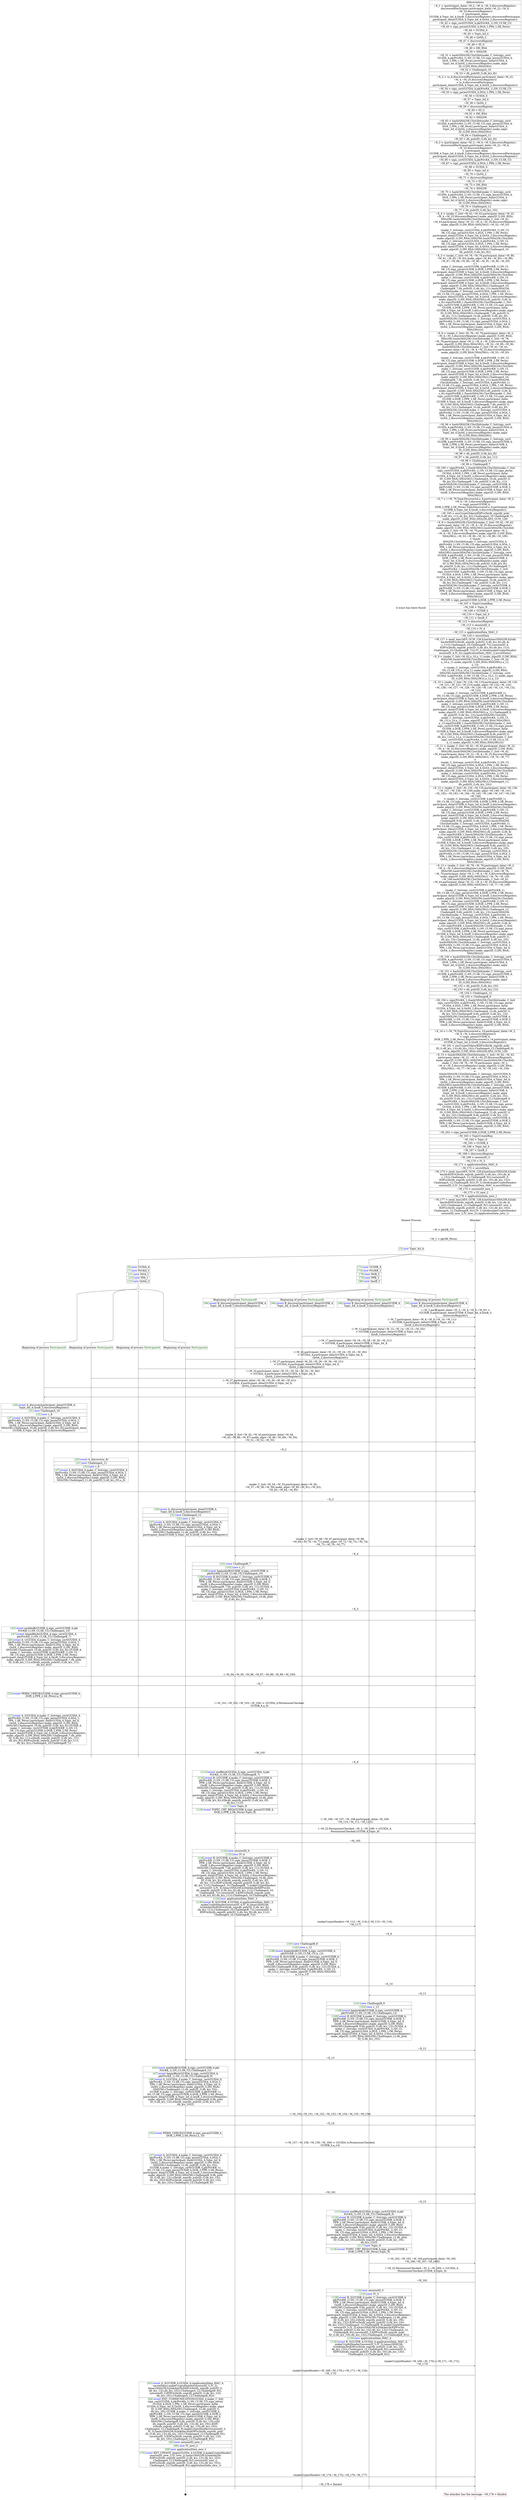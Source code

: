 digraph {
graph [ordering = out]
edge [arrowhead = none, penwidth = 1.6, fontsize = 30]
node [shape = point, width = 0, height = 0, fontsize = 30]
Trace [label = <A trace has been found.<br/>
>, shape = plaintext]
P0__0 [label = "Honest Process", shape = plaintext]
P__0 [label = "Attacker", shape = plaintext]
Trace -> P0__0 [label = "", style = invisible, weight = 100]{rank = same; P0__0 P__0}
P0__0 -> P0__1 [label = <>, weight = 100]
P0__1 -> P0__2 [label = <>, weight = 100]
P__0 -> P__1 [label = <>, weight = 100]
{rank = same; P__1 P0__2}
P0__2 -> P0__3 [label = <>, weight = 100]
P__1 -> P__2 [label = <>, weight = 100]
{rank = same; P__2 P0__3}
P0__3 -> P__2 [label = <~M = pk(SK_CI)>, arrowhead = normal]
P0__3 -> P0__4 [label = <>, weight = 100]
P__2 -> P__3 [label = <>, weight = 100]
{rank = same; P__3 P0__4}
P0__4 -> P0__5 [label = <>, weight = 100]
P__3 -> P__4 [label = <>, weight = 100]
{rank = same; P__4 P0__5}
P0__5 -> P0__6 [label = <>, weight = 100]
P__4 -> P__5 [label = <>, weight = 100]
{rank = same; P__5 P0__6}
P0__6 -> P__5 [label = <~M_1 = pk(SK_Perm)>, arrowhead = normal]
P0__6 -> P0__7 [label = <>, weight = 100]
P__5 -> P__6 [label = <>, weight = 100]
{rank = same; P__6 P0__7}
P0__7 -> P0__8 [label = <>, weight = 100]
P0__8 [shape = plaintext, label = <<TABLE BORDER="0" CELLBORDER="1" CELLSPACING="0" CELLPADDING="4"> <TR><TD><FONT COLOR="darkgreen">{5}</FONT><FONT COLOR="blue">new </FONT>Topic_bd_4</TD></TR></TABLE>>]
P0__8 -> P0__9 [label = <>, weight = 100]
/*RPar */
P0__9 -> P0_2__9 [label = <>]
P0__9 -> P0_1__9 [label = <>]
P0__9 -> P0_0__9 [label = <>]
P0__9 [label = "", fixedsize = false, width = 0, height = 0, shape = none]
{rank = same; P0_0__9 P0_1__9 P0_2__9}
P0_0__9 [label = "!", shape = ellipse]
P0_1__9 -> P0_1__10 [label = <>, weight = 100]
P0_1__10 [shape = plaintext, label = <<TABLE BORDER="0" CELLBORDER="1" CELLSPACING="0" CELLPADDING="4"> <TR><TD><FONT COLOR="darkgreen">{73}</FONT><FONT COLOR="blue">new </FONT>GUIDB_4</TD></TR><TR><TD><FONT COLOR="darkgreen">{74}</FONT><FONT COLOR="blue">new </FONT>PrivKB_1</TD></TR><TR><TD><FONT COLOR="darkgreen">{78}</FONT><FONT COLOR="blue">new </FONT>DGB_2</TD></TR><TR><TD><FONT COLOR="darkgreen">{79}</FONT><FONT COLOR="blue">new </FONT>PPB_2</TD></TR><TR><TD><FONT COLOR="darkgreen">{80}</FONT><FONT COLOR="blue">new </FONT>QosB_3</TD></TR></TABLE>>]
P0_1__10 -> P0_1__11 [label = <>, weight = 100]
P0_1__11 [label = "!", shape = ellipse]
{rank = same; P0_1_3__11 P0_1_2__11 P0_1_1__11 P0_1_0__11}
P0_1_3__11 [label = "", fixedsize = false, width = 0, height = 0, shape = none]
P0_1__11 -> P0_1_3__11 [label = <>]
P0_1_2__11 [label = "", fixedsize = false, width = 0, height = 0, shape = none]
P0_1__11 -> P0_1_2__11 [label = <>]
P0_1_1__11 [label = "", fixedsize = false, width = 0, height = 0, shape = none]
P0_1__11 -> P0_1_1__11 [label = <>]
P0_1_0__11 [label = "", fixedsize = false, width = 0, height = 0, shape = none]
P0_1__11 -> P0_1_0__11 [label = <>]
P0_1_0__11 -> P0_1_0__12 [label = <>, weight = 100]
P0_1_0__12 [shape = plaintext, label = <<TABLE BORDER="0" CELLBORDER="1" CELLSPACING="0" CELLPADDING="4"> <TR><TD>Beginning of process <FONT COLOR="darkgreen">ParticipantB</FONT></TD></TR><TR><TD><FONT COLOR="darkgreen">{94}</FONT><FONT COLOR="blue">event</FONT> B_discover(participant_data(GUIDB_4,<br/>
Topic_bd_4,QosB_3,discoveryRegister))</TD></TR></TABLE>>]
P0_1_0__12 -> P0_1_0__13 [label = <>, weight = 100]
P0_1_0__13 -> P0_1_0__14 [label = <>, weight = 100]
P0_0__10 [label = "", style = invisible]
P0_0__9 -> P0_0__10 [label = <>, weight = 100, style = invisible]
P__6 -> P__7 [label = <>, weight = 100]
{rank = same; P__7 P0_0__10 P0_1_0__14}
P0_1_0__14 -> P0_1_0__15 [label = <>, weight = 100]
P__7 -> P__8 [label = <>, weight = 100]
{rank = same; P__8 P0_1_0__15}
P0_1_0__15 -> P__8 [label = <(~M_2,participant_data(~M_3,~M_4,~M_5,~M_6)) =<br/>
(GUIDB_4,participant_data(GUIDB_4,Topic_bd_4,QosB_3,<br/>
discoveryRegister))>, arrowhead = normal]
P0_1_0__15 -> P0_1_0__16 [label = <>, weight = 100]
P0_0__11 [label = "", style = invisible]
P0_0__10 -> P0_0__11 [label = <>, weight = 100, style = invisible]
P__8 -> P__9 [label = <>, weight = 100]
{rank = same; P__9 P0_0__11 P0_1_0__16}
P0_1_1__11 -> P0_1_1__12 [label = <>, weight = 100]
P0_1_1__12 [shape = plaintext, label = <<TABLE BORDER="0" CELLBORDER="1" CELLSPACING="0" CELLPADDING="4"> <TR><TD>Beginning of process <FONT COLOR="darkgreen">ParticipantB</FONT></TD></TR><TR><TD><FONT COLOR="darkgreen">{94}</FONT><FONT COLOR="blue">event</FONT> B_discover(participant_data(GUIDB_4,<br/>
Topic_bd_4,QosB_3,discoveryRegister))</TD></TR></TABLE>>]
P0_1_1__12 -> P0_1_1__13 [label = <>, weight = 100]
P0_1_1__13 -> P0_1_1__14 [label = <>, weight = 100]
P0_1_0__16 -> P0_1_0__17 [label = <>, weight = 100]
P0_0__12 [label = "", style = invisible]
P0_0__11 -> P0_0__12 [label = <>, weight = 100, style = invisible]
P__9 -> P__10 [label = <>, weight = 100]
{rank = same; P__10 P0_0__12 P0_1_0__17 P0_1_1__14}
P0_1_1__14 -> P0_1_1__15 [label = <>, weight = 100]
P__10 -> P__11 [label = <>, weight = 100]
{rank = same; P__11 P0_1_1__15}
P0_1_1__15 -> P__11 [label = <(~M_7,participant_data(~M_8,~M_9,~M_10,~M_11))<br/>
= (GUIDB_4,participant_data(GUIDB_4,Topic_bd_4,<br/>
QosB_3,discoveryRegister))>, arrowhead = normal]
P0_1_1__15 -> P0_1_1__16 [label = <>, weight = 100]
P0_1_0__17 -> P0_1_0__18 [label = <>, weight = 100]
P0_0__13 [label = "", style = invisible]
P0_0__12 -> P0_0__13 [label = <>, weight = 100, style = invisible]
P__11 -> P__12 [label = <>, weight = 100]
{rank = same; P__12 P0_0__13 P0_1_0__18 P0_1_1__16}
P0_1_2__11 -> P0_1_2__12 [label = <>, weight = 100]
P0_1_2__12 [shape = plaintext, label = <<TABLE BORDER="0" CELLBORDER="1" CELLSPACING="0" CELLPADDING="4"> <TR><TD>Beginning of process <FONT COLOR="darkgreen">ParticipantB</FONT></TD></TR><TR><TD><FONT COLOR="darkgreen">{94}</FONT><FONT COLOR="blue">event</FONT> B_discover(participant_data(GUIDB_4,<br/>
Topic_bd_4,QosB_3,discoveryRegister))</TD></TR></TABLE>>]
P0_1_2__12 -> P0_1_2__13 [label = <>, weight = 100]
P0_1_2__13 -> P0_1_2__14 [label = <>, weight = 100]
P0_1_1__16 -> P0_1_1__17 [label = <>, weight = 100]
P0_1_0__18 -> P0_1_0__19 [label = <>, weight = 100]
P0_0__14 [label = "", style = invisible]
P0_0__13 -> P0_0__14 [label = <>, weight = 100, style = invisible]
P__12 -> P__13 [label = <>, weight = 100]
{rank = same; P__13 P0_0__14 P0_1_0__19 P0_1_1__17 P0_1_2__14}
P0_1_2__14 -> P0_1_2__15 [label = <>, weight = 100]
P__13 -> P__14 [label = <>, weight = 100]
{rank = same; P__14 P0_1_2__15}
P0_1_2__15 -> P__14 [label = <(~M_12,participant_data(~M_13,~M_14,~M_15,~M_16))<br/>
= (GUIDB_4,participant_data(GUIDB_4,Topic_bd_4,<br/>
QosB_3,discoveryRegister))>, arrowhead = normal]
P0_1_2__15 -> P0_1_2__16 [label = <>, weight = 100]
P0_1_1__17 -> P0_1_1__18 [label = <>, weight = 100]
P0_1_0__19 -> P0_1_0__20 [label = <>, weight = 100]
P0_0__15 [label = "", style = invisible]
P0_0__14 -> P0_0__15 [label = <>, weight = 100, style = invisible]
P__14 -> P__15 [label = <>, weight = 100]
{rank = same; P__15 P0_0__15 P0_1_0__20 P0_1_1__18 P0_1_2__16}
P0_1_3__11 -> P0_1_3__12 [label = <>, weight = 100]
P0_1_3__12 [shape = plaintext, label = <<TABLE BORDER="0" CELLBORDER="1" CELLSPACING="0" CELLPADDING="4"> <TR><TD>Beginning of process <FONT COLOR="darkgreen">ParticipantB</FONT></TD></TR><TR><TD><FONT COLOR="darkgreen">{94}</FONT><FONT COLOR="blue">event</FONT> B_discover(participant_data(GUIDB_4,<br/>
Topic_bd_4,QosB_3,discoveryRegister))</TD></TR></TABLE>>]
P0_1_3__12 -> P0_1_3__13 [label = <>, weight = 100]
P0_1_3__13 -> P0_1_3__14 [label = <>, weight = 100]
P0_1_2__16 -> P0_1_2__17 [label = <>, weight = 100]
P0_1_1__18 -> P0_1_1__19 [label = <>, weight = 100]
P0_1_0__20 -> P0_1_0__21 [label = <>, weight = 100]
P0_0__16 [label = "", style = invisible]
P0_0__15 -> P0_0__16 [label = <>, weight = 100, style = invisible]
P__15 -> P__16 [label = <>, weight = 100]
{rank = same; P__16 P0_0__16 P0_1_0__21 P0_1_1__19 P0_1_2__17 P0_1_3__14}
P0_1_3__14 -> P0_1_3__15 [label = <>, weight = 100]
P__16 -> P__17 [label = <>, weight = 100]
{rank = same; P__17 P0_1_3__15}
P0_1_3__15 -> P__17 [label = <(~M_17,participant_data(~M_18,~M_19,~M_20,~M_21))<br/>
= (GUIDB_4,participant_data(GUIDB_4,Topic_bd_4,<br/>
QosB_3,discoveryRegister))>, arrowhead = normal]
P0_1_3__15 -> P0_1_3__16 [label = <>, weight = 100]
P0_1_2__17 -> P0_1_2__18 [label = <>, weight = 100]
P0_1_1__19 -> P0_1_1__20 [label = <>, weight = 100]
P0_1_0__21 -> P0_1_0__22 [label = <>, weight = 100]
P0_0__17 [label = "", style = invisible]
P0_0__16 -> P0_0__17 [label = <>, weight = 100, style = invisible]
P__17 -> P__18 [label = <>, weight = 100]
{rank = same; P__18 P0_0__17 P0_1_0__22 P0_1_1__20 P0_1_2__18 P0_1_3__16}
P0_2__9 -> P0_2__10 [label = <>, weight = 100]
P0_2__10 [shape = plaintext, label = <<TABLE BORDER="0" CELLBORDER="1" CELLSPACING="0" CELLPADDING="4"> <TR><TD><FONT COLOR="darkgreen">{6}</FONT><FONT COLOR="blue">new </FONT>GUIDA_4</TD></TR><TR><TD><FONT COLOR="darkgreen">{7}</FONT><FONT COLOR="blue">new </FONT>PrivKA_1</TD></TR><TR><TD><FONT COLOR="darkgreen">{11}</FONT><FONT COLOR="blue">new </FONT>DGA_1</TD></TR><TR><TD><FONT COLOR="darkgreen">{12}</FONT><FONT COLOR="blue">new </FONT>PPA_1</TD></TR><TR><TD><FONT COLOR="darkgreen">{13}</FONT><FONT COLOR="blue">new </FONT>QoSA_2</TD></TR></TABLE>>]
P0_2__10 -> P0_2__11 [label = <>, weight = 100]
P0_2__11 [label = "!", shape = ellipse]
{rank = same; P0_2_3__11 P0_2_2__11 P0_2_1__11 P0_2_0__11}
P0_2_3__11 [label = "", fixedsize = false, width = 0, height = 0, shape = none]
P0_2__11 -> P0_2_3__11 [label = <>]
P0_2_2__11 [label = "", fixedsize = false, width = 0, height = 0, shape = none]
P0_2__11 -> P0_2_2__11 [label = <>]
P0_2_1__11 [label = "", fixedsize = false, width = 0, height = 0, shape = none]
P0_2__11 -> P0_2_1__11 [label = <>]
P0_2_0__11 [label = "", fixedsize = false, width = 0, height = 0, shape = none]
P0_2__11 -> P0_2_0__11 [label = <>]
P0_2_0__11 -> P0_2_0__12 [label = <>, weight = 100]
P0_2_0__12 [shape = plaintext, label = <<TABLE BORDER="0" CELLBORDER="1" CELLSPACING="0" CELLPADDING="4"> <TR><TD>Beginning of process <FONT COLOR="darkgreen">ParticipantA</FONT></TD></TR></TABLE>>]
P0_2_0__12 -> P0_2_0__13 [label = <>, weight = 100]
P0_2_0__13 -> P0_2_0__14 [label = <>, weight = 100]
P0_1_3__16 -> P0_1_3__17 [label = <>, weight = 100]
P0_1_2__18 -> P0_1_2__19 [label = <>, weight = 100]
P0_1_1__20 -> P0_1_1__21 [label = <>, weight = 100]
P0_1_0__22 -> P0_1_0__23 [label = <>, weight = 100]
P0_0__18 [label = "", style = invisible]
P0_0__17 -> P0_0__18 [label = <>, weight = 100, style = invisible]
P__18 -> P__19 [label = <>, weight = 100]
{rank = same; P__19 P0_0__18 P0_1_0__23 P0_1_1__21 P0_1_2__19 P0_1_3__17 P0_2_0__14}
P0_2_0__14 -> P0_2_0__15 [label = <>, weight = 100]
P__19 -> P__20 [label = <>, weight = 100]
{rank = same; P__20 P0_2_0__15}
P0_2_0__15 -> P__20 [label = <(~M_22,participant_data(~M_23,~M_24,~M_25,~M_26))<br/>
= (GUIDA_4,participant_data(GUIDA_4,Topic_bd_4,<br/>
QoSA_2,discoveryRegister))>, arrowhead = normal]
P0_2_0__15 -> P0_2_0__16 [label = <>, weight = 100]
P0_1_3__17 -> P0_1_3__18 [label = <>, weight = 100]
P0_1_2__19 -> P0_1_2__20 [label = <>, weight = 100]
P0_1_1__21 -> P0_1_1__22 [label = <>, weight = 100]
P0_1_0__23 -> P0_1_0__24 [label = <>, weight = 100]
P0_0__19 [label = "", style = invisible]
P0_0__18 -> P0_0__19 [label = <>, weight = 100, style = invisible]
P__20 -> P__21 [label = <>, weight = 100]
{rank = same; P__21 P0_0__19 P0_1_0__24 P0_1_1__22 P0_1_2__20 P0_1_3__18 P0_2_0__16}
P0_2_1__11 -> P0_2_1__12 [label = <>, weight = 100]
P0_2_1__12 [shape = plaintext, label = <<TABLE BORDER="0" CELLBORDER="1" CELLSPACING="0" CELLPADDING="4"> <TR><TD>Beginning of process <FONT COLOR="darkgreen">ParticipantA</FONT></TD></TR></TABLE>>]
P0_2_1__12 -> P0_2_1__13 [label = <>, weight = 100]
P0_2_1__13 -> P0_2_1__14 [label = <>, weight = 100]
P0_2_0__16 -> P0_2_0__17 [label = <>, weight = 100]
P0_1_3__18 -> P0_1_3__19 [label = <>, weight = 100]
P0_1_2__20 -> P0_1_2__21 [label = <>, weight = 100]
P0_1_1__22 -> P0_1_1__23 [label = <>, weight = 100]
P0_1_0__24 -> P0_1_0__25 [label = <>, weight = 100]
P0_0__20 [label = "", style = invisible]
P0_0__19 -> P0_0__20 [label = <>, weight = 100, style = invisible]
P__21 -> P__22 [label = <>, weight = 100]
{rank = same; P__22 P0_0__20 P0_1_0__25 P0_1_1__23 P0_1_2__21 P0_1_3__19 P0_2_0__17 P0_2_1__14}
P0_2_1__14 -> P0_2_1__15 [label = <>, weight = 100]
P__22 -> P__23 [label = <>, weight = 100]
{rank = same; P__23 P0_2_1__15}
P0_2_1__15 -> P__23 [label = <(~M_27,participant_data(~M_28,~M_29,~M_30,~M_31))<br/>
= (GUIDA_4,participant_data(GUIDA_4,Topic_bd_4,<br/>
QoSA_2,discoveryRegister))>, arrowhead = normal]
P0_2_1__15 -> P0_2_1__16 [label = <>, weight = 100]
P0_2_0__17 -> P0_2_0__18 [label = <>, weight = 100]
P0_1_3__19 -> P0_1_3__20 [label = <>, weight = 100]
P0_1_2__21 -> P0_1_2__22 [label = <>, weight = 100]
P0_1_1__23 -> P0_1_1__24 [label = <>, weight = 100]
P0_1_0__25 -> P0_1_0__26 [label = <>, weight = 100]
P0_0__21 [label = "", style = invisible]
P0_0__20 -> P0_0__21 [label = <>, weight = 100, style = invisible]
P__23 -> P__24 [label = <>, weight = 100]
{rank = same; P__24 P0_0__21 P0_1_0__26 P0_1_1__24 P0_1_2__22 P0_1_3__20 P0_2_0__18 P0_2_1__16}
P0_2_2__11 -> P0_2_2__12 [label = <>, weight = 100]
P0_2_2__12 [shape = plaintext, label = <<TABLE BORDER="0" CELLBORDER="1" CELLSPACING="0" CELLPADDING="4"> <TR><TD>Beginning of process <FONT COLOR="darkgreen">ParticipantA</FONT></TD></TR></TABLE>>]
P0_2_2__12 -> P0_2_2__13 [label = <>, weight = 100]
P0_2_2__13 -> P0_2_2__14 [label = <>, weight = 100]
P0_2_1__16 -> P0_2_1__17 [label = <>, weight = 100]
P0_2_0__18 -> P0_2_0__19 [label = <>, weight = 100]
P0_1_3__20 -> P0_1_3__21 [label = <>, weight = 100]
P0_1_2__22 -> P0_1_2__23 [label = <>, weight = 100]
P0_1_1__24 -> P0_1_1__25 [label = <>, weight = 100]
P0_1_0__26 -> P0_1_0__27 [label = <>, weight = 100]
P0_0__22 [label = "", style = invisible]
P0_0__21 -> P0_0__22 [label = <>, weight = 100, style = invisible]
P__24 -> P__25 [label = <>, weight = 100]
{rank = same; P__25 P0_0__22 P0_1_0__27 P0_1_1__25 P0_1_2__23 P0_1_3__21 P0_2_0__19 P0_2_1__17 P0_2_2__14}
P0_2_2__14 -> P0_2_2__15 [label = <>, weight = 100]
P__25 -> P__26 [label = <>, weight = 100]
{rank = same; P__26 P0_2_2__15}
P0_2_2__15 -> P__26 [label = <(~M_32,participant_data(~M_33,~M_34,~M_35,~M_36))<br/>
= (GUIDA_4,participant_data(GUIDA_4,Topic_bd_4,<br/>
QoSA_2,discoveryRegister))>, arrowhead = normal]
P0_2_2__15 -> P0_2_2__16 [label = <>, weight = 100]
P0_2_1__17 -> P0_2_1__18 [label = <>, weight = 100]
P0_2_0__19 -> P0_2_0__20 [label = <>, weight = 100]
P0_1_3__21 -> P0_1_3__22 [label = <>, weight = 100]
P0_1_2__23 -> P0_1_2__24 [label = <>, weight = 100]
P0_1_1__25 -> P0_1_1__26 [label = <>, weight = 100]
P0_1_0__27 -> P0_1_0__28 [label = <>, weight = 100]
P0_0__23 [label = "", style = invisible]
P0_0__22 -> P0_0__23 [label = <>, weight = 100, style = invisible]
P__26 -> P__27 [label = <>, weight = 100]
{rank = same; P__27 P0_0__23 P0_1_0__28 P0_1_1__26 P0_1_2__24 P0_1_3__22 P0_2_0__20 P0_2_1__18 P0_2_2__16}
P0_2_3__11 -> P0_2_3__12 [label = <>, weight = 100]
P0_2_3__12 [shape = plaintext, label = <<TABLE BORDER="0" CELLBORDER="1" CELLSPACING="0" CELLPADDING="4"> <TR><TD>Beginning of process <FONT COLOR="darkgreen">ParticipantA</FONT></TD></TR></TABLE>>]
P0_2_3__12 -> P0_2_3__13 [label = <>, weight = 100]
P0_2_3__13 -> P0_2_3__14 [label = <>, weight = 100]
P0_2_2__16 -> P0_2_2__17 [label = <>, weight = 100]
P0_2_1__18 -> P0_2_1__19 [label = <>, weight = 100]
P0_2_0__20 -> P0_2_0__21 [label = <>, weight = 100]
P0_1_3__22 -> P0_1_3__23 [label = <>, weight = 100]
P0_1_2__24 -> P0_1_2__25 [label = <>, weight = 100]
P0_1_1__26 -> P0_1_1__27 [label = <>, weight = 100]
P0_1_0__28 -> P0_1_0__29 [label = <>, weight = 100]
P0_0__24 [label = "", style = invisible]
P0_0__23 -> P0_0__24 [label = <>, weight = 100, style = invisible]
P__27 -> P__28 [label = <>, weight = 100]
{rank = same; P__28 P0_0__24 P0_1_0__29 P0_1_1__27 P0_1_2__25 P0_1_3__23 P0_2_0__21 P0_2_1__19 P0_2_2__17 P0_2_3__14}
P0_2_3__14 -> P0_2_3__15 [label = <>, weight = 100]
P__28 -> P__29 [label = <>, weight = 100]
{rank = same; P__29 P0_2_3__15}
P0_2_3__15 -> P__29 [label = <(~M_37,participant_data(~M_38,~M_39,~M_40,~M_41))<br/>
= (GUIDA_4,participant_data(GUIDA_4,Topic_bd_4,<br/>
QoSA_2,discoveryRegister))>, arrowhead = normal]
P0_2_3__15 -> P0_2_3__16 [label = <>, weight = 100]
P0_2_2__17 -> P0_2_2__18 [label = <>, weight = 100]
P0_2_1__19 -> P0_2_1__20 [label = <>, weight = 100]
P0_2_0__21 -> P0_2_0__22 [label = <>, weight = 100]
P0_1_3__23 -> P0_1_3__24 [label = <>, weight = 100]
P0_1_2__25 -> P0_1_2__26 [label = <>, weight = 100]
P0_1_1__27 -> P0_1_1__28 [label = <>, weight = 100]
P0_1_0__29 -> P0_1_0__30 [label = <>, weight = 100]
P0_0__25 [label = "", style = invisible]
P0_0__24 -> P0_0__25 [label = <>, weight = 100, style = invisible]
P__29 -> P__30 [label = <>, weight = 100]
{rank = same; P__30 P0_0__25 P0_1_0__30 P0_1_1__28 P0_1_2__26 P0_1_3__24 P0_2_0__22 P0_2_1__20 P0_2_2__18 P0_2_3__16}
P0_2_3__16 -> P0_2_3__17 [label = <>, weight = 100]
P0_2_2__18 -> P0_2_2__19 [label = <>, weight = 100]
P0_2_1__20 -> P0_2_1__21 [label = <>, weight = 100]
P0_2_0__22 -> P0_2_0__23 [label = <>, weight = 100]
P0_1_3__24 -> P0_1_3__25 [label = <>, weight = 100]
P0_1_2__26 -> P0_1_2__27 [label = <>, weight = 100]
P0_1_1__28 -> P0_1_1__29 [label = <>, weight = 100]
P0_1_0__30 -> P0_1_0__31 [label = <>, weight = 100]
P0_0__26 [label = "", style = invisible]
P0_0__25 -> P0_0__26 [label = <>, weight = 100, style = invisible]
P__30 -> P__31 [label = <>, weight = 100]
{rank = same; P__31 P0_0__26 P0_1_0__31 P0_1_1__29 P0_1_2__27 P0_1_3__25 P0_2_0__23 P0_2_1__21 P0_2_2__19 P0_2_3__17}
P0_2_3__17 -> P0_2_3__18 [label = <>, weight = 100]
P__31 -> P__32 [label = <>, weight = 100]
{rank = same; P__32 P0_2_3__18}
P0_2_3__18 -> P__32 [label = <~X_1>, dir = back, arrowhead = normal]
P0_2_3__18 -> P0_2_3__19 [label = <>, weight = 100]
P0_2_2__19 -> P0_2_2__20 [label = <>, weight = 100]
P0_2_1__21 -> P0_2_1__22 [label = <>, weight = 100]
P0_2_0__23 -> P0_2_0__24 [label = <>, weight = 100]
P0_1_3__25 -> P0_1_3__26 [label = <>, weight = 100]
P0_1_2__27 -> P0_1_2__28 [label = <>, weight = 100]
P0_1_1__29 -> P0_1_1__30 [label = <>, weight = 100]
P0_1_0__31 -> P0_1_0__32 [label = <>, weight = 100]
P0_0__27 [label = "", style = invisible]
P0_0__26 -> P0_0__27 [label = <>, weight = 100, style = invisible]
P__32 -> P__33 [label = <>, weight = 100]
{rank = same; P__33 P0_0__27 P0_1_0__32 P0_1_1__30 P0_1_2__28 P0_1_3__26 P0_2_0__24 P0_2_1__22 P0_2_2__20 P0_2_3__19}
P0_2_3__19 -> P0_2_3__20 [label = <>, weight = 100]
P0_2_3__20 [shape = plaintext, label = <<TABLE BORDER="0" CELLBORDER="1" CELLSPACING="0" CELLPADDING="4"> <TR><TD><FONT COLOR="darkgreen">{29}</FONT><FONT COLOR="blue">event</FONT> A_discover(participant_data(GUIDB_4,<br/>
Topic_bd_4,QosB_3,discoveryRegister))</TD></TR><TR><TD><FONT COLOR="darkgreen">{31}</FONT><FONT COLOR="blue">new </FONT>ChallengeA_10</TD></TR><TR><TD><FONT COLOR="darkgreen">{32}</FONT><FONT COLOR="blue">new </FONT>s_8</TD></TR><TR><TD><FONT COLOR="darkgreen">{37}</FONT><FONT COLOR="blue">event</FONT> A_0(GUIDA_4,make_C_list(sign_cert(GUIDA_4,<br/>
pk(PrivKA_1),SN_CI,SK_CI),sign_perm(GUIDA_4,DGA_1,<br/>
PPA_1,SK_Perm),participant_data(GUIDA_4,Topic_bd_4,<br/>
QoSA_2,discoveryRegister),make_algo(ID_G,DH_RSA),<br/>
SHA256),ChallengeA_10,dh_pub(ID_G,dh_k(s_8)),participant_data(<br/>
GUIDB_4,Topic_bd_4,QosB_3,discoveryRegister))</TD></TR></TABLE>>]
P0_2_3__20 -> P0_2_3__21 [label = <>, weight = 100]
P0_2_3__21 -> P0_2_3__22 [label = <>, weight = 100]
P0_2_2__20 -> P0_2_2__21 [label = <>, weight = 100]
P0_2_1__22 -> P0_2_1__23 [label = <>, weight = 100]
P0_2_0__24 -> P0_2_0__25 [label = <>, weight = 100]
P0_1_3__26 -> P0_1_3__27 [label = <>, weight = 100]
P0_1_2__28 -> P0_1_2__29 [label = <>, weight = 100]
P0_1_1__30 -> P0_1_1__31 [label = <>, weight = 100]
P0_1_0__32 -> P0_1_0__33 [label = <>, weight = 100]
P0_0__28 [label = "", style = invisible]
P0_0__27 -> P0_0__28 [label = <>, weight = 100, style = invisible]
P__33 -> P__34 [label = <>, weight = 100]
{rank = same; P__34 P0_0__28 P0_1_0__33 P0_1_1__31 P0_1_2__29 P0_1_3__27 P0_2_0__25 P0_2_1__23 P0_2_2__21 P0_2_3__22}
P0_2_3__22 -> P0_2_3__23 [label = <>, weight = 100]
P__34 -> P__35 [label = <>, weight = 100]
{rank = same; P__35 P0_2_3__23}
P0_2_3__23 -> P__35 [label = <(make_C_list(~M_42,~M_43,participant_data(~M_44,<br/>
~M_45,~M_46,~M_47),make_algo(~M_48,~M_49),~M_50),<br/>
~M_51,~M_52,~M_53)>, arrowhead = normal]
P0_2_3__23 -> P0_2_3__24 [label = <>, weight = 100]
P0_2_2__21 -> P0_2_2__22 [label = <>, weight = 100]
P0_2_1__23 -> P0_2_1__24 [label = <>, weight = 100]
P0_2_0__25 -> P0_2_0__26 [label = <>, weight = 100]
P0_1_3__27 -> P0_1_3__28 [label = <>, weight = 100]
P0_1_2__29 -> P0_1_2__30 [label = <>, weight = 100]
P0_1_1__31 -> P0_1_1__32 [label = <>, weight = 100]
P0_1_0__33 -> P0_1_0__34 [label = <>, weight = 100]
P0_0__29 [label = "", style = invisible]
P0_0__28 -> P0_0__29 [label = <>, weight = 100, style = invisible]
P__35 -> P__36 [label = <>, weight = 100]
{rank = same; P__36 P0_0__29 P0_1_0__34 P0_1_1__32 P0_1_2__30 P0_1_3__28 P0_2_0__26 P0_2_1__24 P0_2_2__22 P0_2_3__24}
P0_2_2__22 -> P0_2_2__23 [label = <>, weight = 100]
P0_2_1__24 -> P0_2_1__25 [label = <>, weight = 100]
P0_2_0__26 -> P0_2_0__27 [label = <>, weight = 100]
P0_1_3__28 -> P0_1_3__29 [label = <>, weight = 100]
P0_1_2__30 -> P0_1_2__31 [label = <>, weight = 100]
P0_1_1__32 -> P0_1_1__33 [label = <>, weight = 100]
P0_1_0__34 -> P0_1_0__35 [label = <>, weight = 100]
P0_0__30 [label = "", style = invisible]
P0_0__29 -> P0_0__30 [label = <>, weight = 100, style = invisible]
P__36 -> P__37 [label = <>, weight = 100]
{rank = same; P__37 P0_0__30 P0_1_0__35 P0_1_1__33 P0_1_2__31 P0_1_3__29 P0_2_0__27 P0_2_1__25 P0_2_2__23}
P0_2_2__23 -> P0_2_2__24 [label = <>, weight = 100]
P__37 -> P__38 [label = <>, weight = 100]
{rank = same; P__38 P0_2_2__24}
P0_2_2__24 -> P__38 [label = <~X_2>, dir = back, arrowhead = normal]
P0_2_2__24 -> P0_2_2__25 [label = <>, weight = 100]
P0_2_1__25 -> P0_2_1__26 [label = <>, weight = 100]
P0_2_0__27 -> P0_2_0__28 [label = <>, weight = 100]
P0_1_3__29 -> P0_1_3__30 [label = <>, weight = 100]
P0_1_2__31 -> P0_1_2__32 [label = <>, weight = 100]
P0_1_1__33 -> P0_1_1__34 [label = <>, weight = 100]
P0_1_0__35 -> P0_1_0__36 [label = <>, weight = 100]
P0_0__31 [label = "", style = invisible]
P0_0__30 -> P0_0__31 [label = <>, weight = 100, style = invisible]
P__38 -> P__39 [label = <>, weight = 100]
{rank = same; P__39 P0_0__31 P0_1_0__36 P0_1_1__34 P0_1_2__32 P0_1_3__30 P0_2_0__28 P0_2_1__26 P0_2_2__25}
P0_2_2__25 -> P0_2_2__26 [label = <>, weight = 100]
P0_2_2__26 [shape = plaintext, label = <<TABLE BORDER="0" CELLBORDER="1" CELLSPACING="0" CELLPADDING="4"> <TR><TD><FONT COLOR="darkgreen">{29}</FONT><FONT COLOR="blue">event</FONT> A_discover(a_8)</TD></TR><TR><TD><FONT COLOR="darkgreen">{31}</FONT><FONT COLOR="blue">new </FONT>ChallengeA_11</TD></TR><TR><TD><FONT COLOR="darkgreen">{32}</FONT><FONT COLOR="blue">new </FONT>s_9</TD></TR><TR><TD><FONT COLOR="darkgreen">{37}</FONT><FONT COLOR="blue">event</FONT> A_0(GUIDA_4,make_C_list(sign_cert(GUIDA_4,<br/>
pk(PrivKA_1),SN_CI,SK_CI),sign_perm(GUIDA_4,DGA_1,<br/>
PPA_1,SK_Perm),participant_data(GUIDA_4,Topic_bd_4,<br/>
QoSA_2,discoveryRegister),make_algo(ID_G,DH_RSA),<br/>
SHA256),ChallengeA_11,dh_pub(ID_G,dh_k(s_9)),a_8)<br/>
</TD></TR></TABLE>>]
P0_2_2__26 -> P0_2_2__27 [label = <>, weight = 100]
P0_2_2__27 -> P0_2_2__28 [label = <>, weight = 100]
P0_2_1__26 -> P0_2_1__27 [label = <>, weight = 100]
P0_2_0__28 -> P0_2_0__29 [label = <>, weight = 100]
P0_1_3__30 -> P0_1_3__31 [label = <>, weight = 100]
P0_1_2__32 -> P0_1_2__33 [label = <>, weight = 100]
P0_1_1__34 -> P0_1_1__35 [label = <>, weight = 100]
P0_1_0__36 -> P0_1_0__37 [label = <>, weight = 100]
P0_0__32 [label = "", style = invisible]
P0_0__31 -> P0_0__32 [label = <>, weight = 100, style = invisible]
P__39 -> P__40 [label = <>, weight = 100]
{rank = same; P__40 P0_0__32 P0_1_0__37 P0_1_1__35 P0_1_2__33 P0_1_3__31 P0_2_0__29 P0_2_1__27 P0_2_2__28}
P0_2_2__28 -> P0_2_2__29 [label = <>, weight = 100]
P__40 -> P__41 [label = <>, weight = 100]
{rank = same; P__41 P0_2_2__29}
P0_2_2__29 -> P__41 [label = <(make_C_list(~M_54,~M_55,participant_data(~M_56,<br/>
~M_57,~M_58,~M_59),make_algo(~M_60,~M_61),~M_62),<br/>
~M_63,~M_64,~M_65)>, arrowhead = normal]
P0_2_2__29 -> P0_2_2__30 [label = <>, weight = 100]
P0_2_1__27 -> P0_2_1__28 [label = <>, weight = 100]
P0_2_0__29 -> P0_2_0__30 [label = <>, weight = 100]
P0_1_3__31 -> P0_1_3__32 [label = <>, weight = 100]
P0_1_2__33 -> P0_1_2__34 [label = <>, weight = 100]
P0_1_1__35 -> P0_1_1__36 [label = <>, weight = 100]
P0_1_0__37 -> P0_1_0__38 [label = <>, weight = 100]
P0_0__33 [label = "", style = invisible]
P0_0__32 -> P0_0__33 [label = <>, weight = 100, style = invisible]
P__41 -> P__42 [label = <>, weight = 100]
{rank = same; P__42 P0_0__33 P0_1_0__38 P0_1_1__36 P0_1_2__34 P0_1_3__32 P0_2_0__30 P0_2_1__28 P0_2_2__30}
P0_2_0__30 -> P0_2_0__31 [label = <>, weight = 100]
P0_1_3__32 -> P0_1_3__33 [label = <>, weight = 100]
P0_1_2__34 -> P0_1_2__35 [label = <>, weight = 100]
P0_1_1__36 -> P0_1_1__37 [label = <>, weight = 100]
P0_1_0__38 -> P0_1_0__39 [label = <>, weight = 100]
P0_0__34 [label = "", style = invisible]
P0_0__33 -> P0_0__34 [label = <>, weight = 100, style = invisible]
P__42 -> P__43 [label = <>, weight = 100]
{rank = same; P__43 P0_0__34 P0_1_0__39 P0_1_1__37 P0_1_2__35 P0_1_3__33 P0_2_0__31}
P0_2_0__31 -> P0_2_0__32 [label = <>, weight = 100]
P__43 -> P__44 [label = <>, weight = 100]
{rank = same; P__44 P0_2_0__32}
P0_2_0__32 -> P__44 [label = <~X_3>, dir = back, arrowhead = normal]
P0_2_0__32 -> P0_2_0__33 [label = <>, weight = 100]
P0_1_3__33 -> P0_1_3__34 [label = <>, weight = 100]
P0_1_2__35 -> P0_1_2__36 [label = <>, weight = 100]
P0_1_1__37 -> P0_1_1__38 [label = <>, weight = 100]
P0_1_0__39 -> P0_1_0__40 [label = <>, weight = 100]
P0_0__35 [label = "", style = invisible]
P0_0__34 -> P0_0__35 [label = <>, weight = 100, style = invisible]
P__44 -> P__45 [label = <>, weight = 100]
{rank = same; P__45 P0_0__35 P0_1_0__40 P0_1_1__38 P0_1_2__36 P0_1_3__34 P0_2_0__33}
P0_2_0__33 -> P0_2_0__34 [label = <>, weight = 100]
P0_2_0__34 [shape = plaintext, label = <<TABLE BORDER="0" CELLBORDER="1" CELLSPACING="0" CELLPADDING="4"> <TR><TD><FONT COLOR="darkgreen">{29}</FONT><FONT COLOR="blue">event</FONT> A_discover(participant_data(GUIDB_4,<br/>
Topic_bd_4,QosB_3,discoveryRegister))</TD></TR><TR><TD><FONT COLOR="darkgreen">{31}</FONT><FONT COLOR="blue">new </FONT>ChallengeA_12</TD></TR><TR><TD><FONT COLOR="darkgreen">{32}</FONT><FONT COLOR="blue">new </FONT>s_10</TD></TR><TR><TD><FONT COLOR="darkgreen">{37}</FONT><FONT COLOR="blue">event</FONT> A_0(GUIDA_4,make_C_list(sign_cert(GUIDA_4,<br/>
pk(PrivKA_1),SN_CI,SK_CI),sign_perm(GUIDA_4,DGA_1,<br/>
PPA_1,SK_Perm),participant_data(GUIDA_4,Topic_bd_4,<br/>
QoSA_2,discoveryRegister),make_algo(ID_G,DH_RSA),<br/>
SHA256),ChallengeA_12,dh_pub(ID_G,dh_k(s_10)),<br/>
participant_data(GUIDB_4,Topic_bd_4,QosB_3,discoveryRegister))<br/>
</TD></TR></TABLE>>]
P0_2_0__34 -> P0_2_0__35 [label = <>, weight = 100]
P0_2_0__35 -> P0_2_0__36 [label = <>, weight = 100]
P0_1_3__34 -> P0_1_3__35 [label = <>, weight = 100]
P0_1_2__36 -> P0_1_2__37 [label = <>, weight = 100]
P0_1_1__38 -> P0_1_1__39 [label = <>, weight = 100]
P0_1_0__40 -> P0_1_0__41 [label = <>, weight = 100]
P0_0__36 [label = "", style = invisible]
P0_0__35 -> P0_0__36 [label = <>, weight = 100, style = invisible]
P__45 -> P__46 [label = <>, weight = 100]
{rank = same; P__46 P0_0__36 P0_1_0__41 P0_1_1__39 P0_1_2__37 P0_1_3__35 P0_2_0__36}
P0_2_0__36 -> P0_2_0__37 [label = <>, weight = 100]
P__46 -> P__47 [label = <>, weight = 100]
{rank = same; P__47 P0_2_0__37}
P0_2_0__37 -> P__47 [label = <(make_C_list(~M_66,~M_67,participant_data(~M_68,<br/>
~M_69,~M_70,~M_71),make_algo(~M_72,~M_73),~M_74),<br/>
~M_75,~M_76,~M_77)>, arrowhead = normal]
P0_2_0__37 -> P0_2_0__38 [label = <>, weight = 100]
P0_1_3__35 -> P0_1_3__36 [label = <>, weight = 100]
P0_1_2__37 -> P0_1_2__38 [label = <>, weight = 100]
P0_1_1__39 -> P0_1_1__40 [label = <>, weight = 100]
P0_1_0__41 -> P0_1_0__42 [label = <>, weight = 100]
P0_0__37 [label = "", style = invisible]
P0_0__36 -> P0_0__37 [label = <>, weight = 100, style = invisible]
P__47 -> P__48 [label = <>, weight = 100]
{rank = same; P__48 P0_0__37 P0_1_0__42 P0_1_1__40 P0_1_2__38 P0_1_3__36 P0_2_0__38}
P0_1_3__36 -> P0_1_3__37 [label = <>, weight = 100]
P0_1_2__38 -> P0_1_2__39 [label = <>, weight = 100]
P0_1_1__40 -> P0_1_1__41 [label = <>, weight = 100]
P0_1_0__42 -> P0_1_0__43 [label = <>, weight = 100]
P0_0__38 [label = "", style = invisible]
P0_0__37 -> P0_0__38 [label = <>, weight = 100, style = invisible]
P__48 -> P__49 [label = <>, weight = 100]
{rank = same; P__49 P0_0__38 P0_1_0__43 P0_1_1__41 P0_1_2__39 P0_1_3__37}
P0_1_3__37 -> P0_1_3__38 [label = <>, weight = 100]
P__49 -> P__50 [label = <>, weight = 100]
{rank = same; P__50 P0_1_3__38}
P0_1_3__38 -> P__50 [label = <~X_4>, dir = back, arrowhead = normal]
P0_1_3__38 -> P0_1_3__39 [label = <>, weight = 100]
P0_1_2__39 -> P0_1_2__40 [label = <>, weight = 100]
P0_1_1__41 -> P0_1_1__42 [label = <>, weight = 100]
P0_1_0__43 -> P0_1_0__44 [label = <>, weight = 100]
P0_0__39 [label = "", style = invisible]
P0_0__38 -> P0_0__39 [label = <>, weight = 100, style = invisible]
P__50 -> P__51 [label = <>, weight = 100]
{rank = same; P__51 P0_0__39 P0_1_0__44 P0_1_1__42 P0_1_2__40 P0_1_3__39}
P0_1_3__39 -> P0_1_3__40 [label = <>, weight = 100]
P0_1_3__40 [shape = plaintext, label = <<TABLE BORDER="0" CELLBORDER="1" CELLSPACING="0" CELLPADDING="4"> <TR><TD><FONT COLOR="darkgreen">{101}</FONT><FONT COLOR="blue">new </FONT>ChallengeB_7</TD></TR><TR><TD><FONT COLOR="darkgreen">{102}</FONT><FONT COLOR="blue">new </FONT>s_11</TD></TR><TR><TD><FONT COLOR="darkgreen">{108}</FONT><FONT COLOR="blue">event</FONT> beginAtoB(GUIDB_4,sign_cert(GUIDB_4,<br/>
pk(PrivKB_1),SN_CI,SK_CI),ChallengeA_10)</TD></TR><TR><TD><FONT COLOR="darkgreen">{109}</FONT><FONT COLOR="blue">event</FONT> B_0(GUIDB_4,make_C_list(sign_cert(GUIDB_4,<br/>
pk(PrivKB_1),SN_CI,SK_CI),sign_perm(GUIDB_4,DGB_2,<br/>
PPB_2,SK_Perm),participant_data(GUIDB_4,Topic_bd_4,<br/>
QosB_3,discoveryRegister),make_algo(ID_G,DH_RSA),<br/>
SHA256),ChallengeB_7,dh_pub(ID_G,dh_k(s_11)),GUIDA_4,<br/>
make_C_list(sign_cert(GUIDA_4,pk(PrivKA_1),SN_CI,<br/>
SK_CI),sign_perm(GUIDA_4,DGA_1,PPA_1,SK_Perm),<br/>
participant_data(GUIDA_4,Topic_bd_4,QoSA_2,discoveryRegister),<br/>
make_algo(ID_G,DH_RSA),SHA256),ChallengeA_10,dh_pub(<br/>
ID_G,dh_k(s_8)))</TD></TR></TABLE>>]
P0_1_3__40 -> P0_1_3__41 [label = <>, weight = 100]
P0_1_3__41 -> P0_1_3__42 [label = <>, weight = 100]
P0_1_2__40 -> P0_1_2__41 [label = <>, weight = 100]
P0_1_1__42 -> P0_1_1__43 [label = <>, weight = 100]
P0_1_0__44 -> P0_1_0__45 [label = <>, weight = 100]
P0_0__40 [label = "", style = invisible]
P0_0__39 -> P0_0__40 [label = <>, weight = 100, style = invisible]
P__51 -> P__52 [label = <>, weight = 100]
{rank = same; P__52 P0_0__40 P0_1_0__45 P0_1_1__43 P0_1_2__41 P0_1_3__42}
P0_1_3__42 -> P0_1_3__43 [label = <>, weight = 100]
P__52 -> P__53 [label = <>, weight = 100]
{rank = same; P__53 P0_1_3__43}
P0_1_3__43 -> P__53 [label = <~X_5>, arrowhead = normal]
P0_1_3__43 -> P0_1_3__44 [label = <>, weight = 100]
P0_1_2__41 -> P0_1_2__42 [label = <>, weight = 100]
P0_1_1__43 -> P0_1_1__44 [label = <>, weight = 100]
P0_1_0__45 -> P0_1_0__46 [label = <>, weight = 100]
P0_0__41 [label = "", style = invisible]
P0_0__40 -> P0_0__41 [label = <>, weight = 100, style = invisible]
P__53 -> P__54 [label = <>, weight = 100]
{rank = same; P__54 P0_0__41 P0_1_0__46 P0_1_1__44 P0_1_2__42 P0_1_3__44}
P0_2_3__24 -> P0_2_3__25 [label = <>, weight = 100]
P0_2_2__30 -> P0_2_2__31 [label = <>, weight = 100]
P0_2_1__28 -> P0_2_1__29 [label = <>, weight = 100]
P0_2_0__38 -> P0_2_0__39 [label = <>, weight = 100]
P0_1_3__44 -> P0_1_3__45 [label = <>, weight = 100]
P0_1_2__42 -> P0_1_2__43 [label = <>, weight = 100]
P0_1_1__44 -> P0_1_1__45 [label = <>, weight = 100]
P0_1_0__46 -> P0_1_0__47 [label = <>, weight = 100]
P0_0__42 [label = "", style = invisible]
P0_0__41 -> P0_0__42 [label = <>, weight = 100, style = invisible]
P__54 -> P__55 [label = <>, weight = 100]
{rank = same; P__55 P0_0__42 P0_1_0__47 P0_1_1__45 P0_1_2__43 P0_1_3__45 P0_2_0__39 P0_2_1__29 P0_2_2__31 P0_2_3__25}
P0_2_3__25 -> P0_2_3__26 [label = <>, weight = 100]
P__55 -> P__56 [label = <>, weight = 100]
{rank = same; P__56 P0_2_3__26}
P0_2_3__26 -> P__56 [label = <~X_6>, dir = back, arrowhead = normal]
P0_2_3__26 -> P0_2_3__27 [label = <>, weight = 100]
P0_2_2__31 -> P0_2_2__32 [label = <>, weight = 100]
P0_2_1__29 -> P0_2_1__30 [label = <>, weight = 100]
P0_2_0__39 -> P0_2_0__40 [label = <>, weight = 100]
P0_1_3__45 -> P0_1_3__46 [label = <>, weight = 100]
P0_1_2__43 -> P0_1_2__44 [label = <>, weight = 100]
P0_1_1__45 -> P0_1_1__46 [label = <>, weight = 100]
P0_1_0__47 -> P0_1_0__48 [label = <>, weight = 100]
P0_0__43 [label = "", style = invisible]
P0_0__42 -> P0_0__43 [label = <>, weight = 100, style = invisible]
P__56 -> P__57 [label = <>, weight = 100]
{rank = same; P__57 P0_0__43 P0_1_0__48 P0_1_1__46 P0_1_2__44 P0_1_3__46 P0_2_0__40 P0_2_1__30 P0_2_2__32 P0_2_3__27}
P0_2_3__27 -> P0_2_3__28 [label = <>, weight = 100]
P0_2_3__28 [shape = plaintext, label = <<TABLE BORDER="0" CELLBORDER="1" CELLSPACING="0" CELLPADDING="4"> <TR><TD><FONT COLOR="darkgreen">{43}</FONT><FONT COLOR="blue">event</FONT> endAtoB(GUIDB_4,sign_cert(GUIDB_4,pk(<br/>
PrivKB_1),SN_CI,SK_CI),ChallengeA_10)</TD></TR><TR><TD><FONT COLOR="darkgreen">{47}</FONT><FONT COLOR="blue">event</FONT> beginBtoA(GUIDA_4,sign_cert(GUIDA_4,<br/>
pk(PrivKA_1),SN_CI,SK_CI),ChallengeB_7)</TD></TR><TR><TD><FONT COLOR="darkgreen">{48}</FONT><FONT COLOR="blue">event</FONT> A_1(GUIDA_4,make_C_list(sign_cert(GUIDA_4,<br/>
pk(PrivKA_1),SN_CI,SK_CI),sign_perm(GUIDA_4,DGA_1,<br/>
PPA_1,SK_Perm),participant_data(GUIDA_4,Topic_bd_4,<br/>
QoSA_2,discoveryRegister),make_algo(ID_G,DH_RSA),<br/>
SHA256),ChallengeA_10,dh_pub(ID_G,dh_k(s_8)),GUIDB_4,<br/>
make_C_list(sign_cert(GUIDB_4,pk(PrivKB_1),SN_CI,<br/>
SK_CI),sign_perm(GUIDB_4,DGB_2,PPB_2,SK_Perm),<br/>
participant_data(GUIDB_4,Topic_bd_4,QosB_3,discoveryRegister),<br/>
make_algo(ID_G,DH_RSA),SHA256),ChallengeB_7,dh_pub(<br/>
ID_G,dh_k(s_11)),e2b(dh_exp(dh_pub(ID_G,dh_k(s_11)),<br/>
dh_k(s_8))))</TD></TR></TABLE>>]
P0_2_3__28 -> P0_2_3__29 [label = <>, weight = 100]
P0_2_3__29 -> P0_2_3__30 [label = <>, weight = 100]
P0_2_2__32 -> P0_2_2__33 [label = <>, weight = 100]
P0_2_1__30 -> P0_2_1__31 [label = <>, weight = 100]
P0_2_0__40 -> P0_2_0__41 [label = <>, weight = 100]
P0_1_3__46 -> P0_1_3__47 [label = <>, weight = 100]
P0_1_2__44 -> P0_1_2__45 [label = <>, weight = 100]
P0_1_1__46 -> P0_1_1__47 [label = <>, weight = 100]
P0_1_0__48 -> P0_1_0__49 [label = <>, weight = 100]
P0_0__44 [label = "", style = invisible]
P0_0__43 -> P0_0__44 [label = <>, weight = 100, style = invisible]
P__57 -> P__58 [label = <>, weight = 100]
{rank = same; P__58 P0_0__44 P0_1_0__49 P0_1_1__47 P0_1_2__45 P0_1_3__47 P0_2_0__41 P0_2_1__31 P0_2_2__33 P0_2_3__30}
P0_2_3__30 -> P0_2_3__31 [label = <>, weight = 100]
P__58 -> P__59 [label = <>, weight = 100]
{rank = same; P__59 P0_2_3__31}
P0_2_3__31 -> P__59 [label = <(~M_94,~M_95,~M_96,~M_97,~M_98,~M_99,~M_100)>, arrowhead = normal]
P0_2_3__31 -> P0_2_3__32 [label = <>, weight = 100]
P0_2_2__33 -> P0_2_2__34 [label = <>, weight = 100]
P0_2_1__31 -> P0_2_1__32 [label = <>, weight = 100]
P0_2_0__41 -> P0_2_0__42 [label = <>, weight = 100]
P0_1_3__47 -> P0_1_3__48 [label = <>, weight = 100]
P0_1_2__45 -> P0_1_2__46 [label = <>, weight = 100]
P0_1_1__47 -> P0_1_1__48 [label = <>, weight = 100]
P0_1_0__49 -> P0_1_0__50 [label = <>, weight = 100]
P0_0__45 [label = "", style = invisible]
P0_0__44 -> P0_0__45 [label = <>, weight = 100, style = invisible]
P__59 -> P__60 [label = <>, weight = 100]
{rank = same; P__60 P0_0__45 P0_1_0__50 P0_1_1__48 P0_1_2__46 P0_1_3__48 P0_2_0__42 P0_2_1__32 P0_2_2__34 P0_2_3__32}
P0_2_3__32 -> P0_2_3__33 [label = <>, weight = 100]
P0_2_2__34 -> P0_2_2__35 [label = <>, weight = 100]
P0_2_1__32 -> P0_2_1__33 [label = <>, weight = 100]
P0_2_0__42 -> P0_2_0__43 [label = <>, weight = 100]
P0_1_3__48 -> P0_1_3__49 [label = <>, weight = 100]
P0_1_2__46 -> P0_1_2__47 [label = <>, weight = 100]
P0_1_1__48 -> P0_1_1__49 [label = <>, weight = 100]
P0_1_0__50 -> P0_1_0__51 [label = <>, weight = 100]
P0_0__46 [label = "", style = invisible]
P0_0__45 -> P0_0__46 [label = <>, weight = 100, style = invisible]
P__60 -> P__61 [label = <>, weight = 100]
{rank = same; P__61 P0_0__46 P0_1_0__51 P0_1_1__49 P0_1_2__47 P0_1_3__49 P0_2_0__43 P0_2_1__33 P0_2_2__35 P0_2_3__33}
P0_2_3__33 -> P0_2_3__34 [label = <>, weight = 100]
P__61 -> P__62 [label = <>, weight = 100]
{rank = same; P__62 P0_2_3__34}
P0_2_3__34 -> P__62 [label = <~X_7>, dir = back, arrowhead = normal]
P0_2_3__34 -> P0_2_3__35 [label = <>, weight = 100]
P0_2_2__35 -> P0_2_2__36 [label = <>, weight = 100]
P0_2_1__33 -> P0_2_1__34 [label = <>, weight = 100]
P0_2_0__43 -> P0_2_0__44 [label = <>, weight = 100]
P0_1_3__49 -> P0_1_3__50 [label = <>, weight = 100]
P0_1_2__47 -> P0_1_2__48 [label = <>, weight = 100]
P0_1_1__49 -> P0_1_1__50 [label = <>, weight = 100]
P0_1_0__51 -> P0_1_0__52 [label = <>, weight = 100]
P0_0__47 [label = "", style = invisible]
P0_0__46 -> P0_0__47 [label = <>, weight = 100, style = invisible]
P__62 -> P__63 [label = <>, weight = 100]
{rank = same; P__63 P0_0__47 P0_1_0__52 P0_1_1__50 P0_1_2__48 P0_1_3__50 P0_2_0__44 P0_2_1__34 P0_2_2__36 P0_2_3__35}
P0_2_3__35 -> P0_2_3__36 [label = <>, weight = 100]
P0_2_3__36 [shape = plaintext, label = <<TABLE BORDER="0" CELLBORDER="1" CELLSPACING="0" CELLPADDING="4"> <TR><TD><FONT COLOR="darkgreen">{53}</FONT><FONT COLOR="blue">event</FONT> PERM_CHECK(GUIDB_4,sign_perm(GUIDB_4,<br/>
DGB_2,PPB_2,SK_Perm),a_9)</TD></TR></TABLE>>]
P0_2_3__36 -> P0_2_3__37 [label = <>, weight = 100]
P0_2_3__37 -> P0_2_3__38 [label = <>, weight = 100]
P0_2_2__36 -> P0_2_2__37 [label = <>, weight = 100]
P0_2_1__34 -> P0_2_1__35 [label = <>, weight = 100]
P0_2_0__44 -> P0_2_0__45 [label = <>, weight = 100]
P0_1_3__50 -> P0_1_3__51 [label = <>, weight = 100]
P0_1_2__48 -> P0_1_2__49 [label = <>, weight = 100]
P0_1_1__50 -> P0_1_1__51 [label = <>, weight = 100]
P0_1_0__52 -> P0_1_0__53 [label = <>, weight = 100]
P0_0__48 [label = "", style = invisible]
P0_0__47 -> P0_0__48 [label = <>, weight = 100, style = invisible]
P__63 -> P__64 [label = <>, weight = 100]
{rank = same; P__64 P0_0__48 P0_1_0__53 P0_1_1__51 P0_1_2__49 P0_1_3__51 P0_2_0__45 P0_2_1__35 P0_2_2__37 P0_2_3__38}
P0_2_3__38 -> P0_2_3__39 [label = <>, weight = 100]
P__64 -> P__65 [label = <>, weight = 100]
{rank = same; P__65 P0_2_3__39}
P0_2_3__39 -> P__65 [label = <(~M_101,~M_102,~M_103,~M_104) = (GUIDA_4,PermissionChecked,<br/>
GUIDB_4,a_9)>, arrowhead = normal]
P0_2_3__39 -> P0_2_3__40 [label = <>, weight = 100]
P0_2_2__37 -> P0_2_2__38 [label = <>, weight = 100]
P0_2_1__35 -> P0_2_1__36 [label = <>, weight = 100]
P0_2_0__45 -> P0_2_0__46 [label = <>, weight = 100]
P0_1_3__51 -> P0_1_3__52 [label = <>, weight = 100]
P0_1_2__49 -> P0_1_2__50 [label = <>, weight = 100]
P0_1_1__51 -> P0_1_1__52 [label = <>, weight = 100]
P0_1_0__53 -> P0_1_0__54 [label = <>, weight = 100]
P0_0__49 [label = "", style = invisible]
P0_0__48 -> P0_0__49 [label = <>, weight = 100, style = invisible]
P__65 -> P__66 [label = <>, weight = 100]
{rank = same; P__66 P0_0__49 P0_1_0__54 P0_1_1__52 P0_1_2__50 P0_1_3__52 P0_2_0__46 P0_2_1__36 P0_2_2__38 P0_2_3__40}
P0_2_3__40 -> P0_2_3__41 [label = <>, weight = 100]
P0_2_3__41 [shape = plaintext, label = <<TABLE BORDER="0" CELLBORDER="1" CELLSPACING="0" CELLPADDING="4"> <TR><TD><FONT COLOR="darkgreen">{57}</FONT><FONT COLOR="blue">event</FONT> A_2(GUIDA_4,make_C_list(sign_cert(GUIDA_4,<br/>
pk(PrivKA_1),SN_CI,SK_CI),sign_perm(GUIDA_4,DGA_1,<br/>
PPA_1,SK_Perm),participant_data(GUIDA_4,Topic_bd_4,<br/>
QoSA_2,discoveryRegister),make_algo(ID_G,DH_RSA),<br/>
SHA256),ChallengeA_10,dh_pub(ID_G,dh_k(s_8)),GUIDB_4,<br/>
make_C_list(sign_cert(GUIDB_4,pk(PrivKB_1),SN_CI,<br/>
SK_CI),sign_perm(GUIDB_4,DGB_2,PPB_2,SK_Perm),<br/>
participant_data(GUIDB_4,Topic_bd_4,QosB_3,discoveryRegister),<br/>
make_algo(ID_G,DH_RSA),SHA256),ChallengeB_7,dh_pub(<br/>
ID_G,dh_k(s_11)),e2b(dh_exp(dh_pub(ID_G,dh_k(s_11)),<br/>
dh_k(s_8))),KDF(e2b(dh_exp(dh_pub(ID_G,dh_k(s_11)),<br/>
dh_k(s_8))),ChallengeA_10,ChallengeB_7))</TD></TR></TABLE>>]
P0_2_3__41 -> P0_2_3__42 [label = <>, weight = 100]
P0_2_3__42 -> P0_2_3__43 [label = <>, weight = 100]
P0_2_2__38 -> P0_2_2__39 [label = <>, weight = 100]
P0_2_1__36 -> P0_2_1__37 [label = <>, weight = 100]
P0_2_0__46 -> P0_2_0__47 [label = <>, weight = 100]
P0_1_3__52 -> P0_1_3__53 [label = <>, weight = 100]
P0_1_2__50 -> P0_1_2__51 [label = <>, weight = 100]
P0_1_1__52 -> P0_1_1__53 [label = <>, weight = 100]
P0_1_0__54 -> P0_1_0__55 [label = <>, weight = 100]
P0_0__50 [label = "", style = invisible]
P0_0__49 -> P0_0__50 [label = <>, weight = 100, style = invisible]
P__66 -> P__67 [label = <>, weight = 100]
{rank = same; P__67 P0_0__50 P0_1_0__55 P0_1_1__53 P0_1_2__51 P0_1_3__53 P0_2_0__47 P0_2_1__37 P0_2_2__39 P0_2_3__43}
P0_2_3__43 -> P0_2_3__44 [label = <>, weight = 100]
P__67 -> P__68 [label = <>, weight = 100]
{rank = same; P__68 P0_2_3__44}
P0_2_3__44 -> P__68 [label = <~M_105>, arrowhead = normal]
P0_2_3__44 -> P0_2_3__45 [label = <>, weight = 100]
P0_2_2__39 -> P0_2_2__40 [label = <>, weight = 100]
P0_2_1__37 -> P0_2_1__38 [label = <>, weight = 100]
P0_2_0__47 -> P0_2_0__48 [label = <>, weight = 100]
P0_1_3__53 -> P0_1_3__54 [label = <>, weight = 100]
P0_1_2__51 -> P0_1_2__52 [label = <>, weight = 100]
P0_1_1__53 -> P0_1_1__54 [label = <>, weight = 100]
P0_1_0__55 -> P0_1_0__56 [label = <>, weight = 100]
P0_0__51 [label = "", style = invisible]
P0_0__50 -> P0_0__51 [label = <>, weight = 100, style = invisible]
P__68 -> P__69 [label = <>, weight = 100]
{rank = same; P__69 P0_0__51 P0_1_0__56 P0_1_1__54 P0_1_2__52 P0_1_3__54 P0_2_0__48 P0_2_1__38 P0_2_2__40 P0_2_3__45}
P0_1_3__54 -> P0_1_3__55 [label = <>, weight = 100]
P0_1_2__52 -> P0_1_2__53 [label = <>, weight = 100]
P0_1_1__54 -> P0_1_1__55 [label = <>, weight = 100]
P0_1_0__56 -> P0_1_0__57 [label = <>, weight = 100]
P0_0__52 [label = "", style = invisible]
P0_0__51 -> P0_0__52 [label = <>, weight = 100, style = invisible]
P__69 -> P__70 [label = <>, weight = 100]
{rank = same; P__70 P0_0__52 P0_1_0__57 P0_1_1__55 P0_1_2__53 P0_1_3__55}
P0_1_3__55 -> P0_1_3__56 [label = <>, weight = 100]
P__70 -> P__71 [label = <>, weight = 100]
{rank = same; P__71 P0_1_3__56}
P0_1_3__56 -> P__71 [label = <~X_8>, dir = back, arrowhead = normal]
P0_1_3__56 -> P0_1_3__57 [label = <>, weight = 100]
P0_1_2__53 -> P0_1_2__54 [label = <>, weight = 100]
P0_1_1__55 -> P0_1_1__56 [label = <>, weight = 100]
P0_1_0__57 -> P0_1_0__58 [label = <>, weight = 100]
P0_0__53 [label = "", style = invisible]
P0_0__52 -> P0_0__53 [label = <>, weight = 100, style = invisible]
P__71 -> P__72 [label = <>, weight = 100]
{rank = same; P__72 P0_0__53 P0_1_0__58 P0_1_1__56 P0_1_2__54 P0_1_3__57}
P0_1_3__57 -> P0_1_3__58 [label = <>, weight = 100]
P0_1_3__58 [shape = plaintext, label = <<TABLE BORDER="0" CELLBORDER="1" CELLSPACING="0" CELLPADDING="4"> <TR><TD><FONT COLOR="darkgreen">{113}</FONT><FONT COLOR="blue">event</FONT> endBtoA(GUIDA_4,sign_cert(GUIDA_4,pk(<br/>
PrivKA_1),SN_CI,SK_CI),ChallengeB_7)</TD></TR><TR><TD><FONT COLOR="darkgreen">{116}</FONT><FONT COLOR="blue">event</FONT> B_1(GUIDB_4,make_C_list(sign_cert(GUIDB_4,<br/>
pk(PrivKB_1),SN_CI,SK_CI),sign_perm(GUIDB_4,DGB_2,<br/>
PPB_2,SK_Perm),participant_data(GUIDB_4,Topic_bd_4,<br/>
QosB_3,discoveryRegister),make_algo(ID_G,DH_RSA),<br/>
SHA256),ChallengeB_7,dh_pub(ID_G,dh_k(s_11)),GUIDA_4,<br/>
make_C_list(sign_cert(GUIDA_4,pk(PrivKA_1),SN_CI,<br/>
SK_CI),sign_perm(GUIDA_4,DGA_1,PPA_1,SK_Perm),<br/>
participant_data(GUIDA_4,Topic_bd_4,QoSA_2,discoveryRegister),<br/>
make_algo(ID_G,DH_RSA),SHA256),ChallengeA_10,dh_pub(<br/>
ID_G,dh_k(s_8)),e2b(dh_exp(dh_pub(ID_G,dh_k(s_8)),<br/>
dh_k(s_11))))</TD></TR><TR><TD><FONT COLOR="darkgreen">{117}</FONT><FONT COLOR="blue">new </FONT>Topic_8</TD></TR><TR><TD><FONT COLOR="darkgreen">{118}</FONT><FONT COLOR="blue">event</FONT> TOPIC_CRT_REQ(GUIDB_4,sign_perm(GUIDB_4,<br/>
DGB_2,PPB_2,SK_Perm),Topic_8)</TD></TR></TABLE>>]
P0_1_3__58 -> P0_1_3__59 [label = <>, weight = 100]
P0_1_3__59 -> P0_1_3__60 [label = <>, weight = 100]
P0_1_2__54 -> P0_1_2__55 [label = <>, weight = 100]
P0_1_1__56 -> P0_1_1__57 [label = <>, weight = 100]
P0_1_0__58 -> P0_1_0__59 [label = <>, weight = 100]
P0_0__54 [label = "", style = invisible]
P0_0__53 -> P0_0__54 [label = <>, weight = 100, style = invisible]
P__72 -> P__73 [label = <>, weight = 100]
{rank = same; P__73 P0_0__54 P0_1_0__59 P0_1_1__57 P0_1_2__55 P0_1_3__60}
P0_1_3__60 -> P0_1_3__61 [label = <>, weight = 100]
P__73 -> P__74 [label = <>, weight = 100]
{rank = same; P__74 P0_1_3__61}
P0_1_3__61 -> P__74 [label = <(~M_106,~M_107,~M_108,participant_data(~M_109,<br/>
~M_110,~M_111,~M_112))>, arrowhead = normal]
P0_1_3__61 -> P0_1_3__62 [label = <>, weight = 100]
P0_1_2__55 -> P0_1_2__56 [label = <>, weight = 100]
P0_1_1__57 -> P0_1_1__58 [label = <>, weight = 100]
P0_1_0__59 -> P0_1_0__60 [label = <>, weight = 100]
P0_0__55 [label = "", style = invisible]
P0_0__54 -> P0_0__55 [label = <>, weight = 100, style = invisible]
P__74 -> P__75 [label = <>, weight = 100]
{rank = same; P__75 P0_0__55 P0_1_0__60 P0_1_1__58 P0_1_2__56 P0_1_3__62}
P0_1_3__62 -> P0_1_3__63 [label = <>, weight = 100]
P0_1_2__56 -> P0_1_2__57 [label = <>, weight = 100]
P0_1_1__58 -> P0_1_1__59 [label = <>, weight = 100]
P0_1_0__60 -> P0_1_0__61 [label = <>, weight = 100]
P0_0__56 [label = "", style = invisible]
P0_0__55 -> P0_0__56 [label = <>, weight = 100, style = invisible]
P__75 -> P__76 [label = <>, weight = 100]
{rank = same; P__76 P0_0__56 P0_1_0__61 P0_1_1__59 P0_1_2__57 P0_1_3__63}
P0_1_3__63 -> P0_1_3__64 [label = <>, weight = 100]
P__76 -> P__77 [label = <>, weight = 100]
{rank = same; P__77 P0_1_3__64}
P0_1_3__64 -> P__77 [label = <(~M_22,PermissionChecked,~M_2,~M_108) = (GUIDA_4,<br/>
PermissionChecked,GUIDB_4,Topic_8)>, dir = back, arrowhead = normal]
P0_1_3__64 -> P0_1_3__65 [label = <>, weight = 100]
P0_1_2__57 -> P0_1_2__58 [label = <>, weight = 100]
P0_1_1__59 -> P0_1_1__60 [label = <>, weight = 100]
P0_1_0__61 -> P0_1_0__62 [label = <>, weight = 100]
P0_0__57 [label = "", style = invisible]
P0_0__56 -> P0_0__57 [label = <>, weight = 100, style = invisible]
P__77 -> P__78 [label = <>, weight = 100]
{rank = same; P__78 P0_0__57 P0_1_0__62 P0_1_1__60 P0_1_2__58 P0_1_3__65}
P0_1_3__65 -> P0_1_3__66 [label = <>, weight = 100]
P0_1_2__58 -> P0_1_2__59 [label = <>, weight = 100]
P0_1_1__60 -> P0_1_1__61 [label = <>, weight = 100]
P0_1_0__62 -> P0_1_0__63 [label = <>, weight = 100]
P0_0__58 [label = "", style = invisible]
P0_0__57 -> P0_0__58 [label = <>, weight = 100, style = invisible]
P__78 -> P__79 [label = <>, weight = 100]
{rank = same; P__79 P0_0__58 P0_1_0__63 P0_1_1__61 P0_1_2__59 P0_1_3__66}
P0_1_3__66 -> P0_1_3__67 [label = <>, weight = 100]
P__79 -> P__80 [label = <>, weight = 100]
{rank = same; P__80 P0_1_3__67}
P0_1_3__67 -> P__80 [label = <~M_105>, dir = back, arrowhead = normal]
P0_1_3__67 -> P0_1_3__68 [label = <>, weight = 100]
P0_1_2__59 -> P0_1_2__60 [label = <>, weight = 100]
P0_1_1__61 -> P0_1_1__62 [label = <>, weight = 100]
P0_1_0__63 -> P0_1_0__64 [label = <>, weight = 100]
P0_0__59 [label = "", style = invisible]
P0_0__58 -> P0_0__59 [label = <>, weight = 100, style = invisible]
P__80 -> P__81 [label = <>, weight = 100]
{rank = same; P__81 P0_0__59 P0_1_0__64 P0_1_1__62 P0_1_2__60 P0_1_3__68}
P0_1_3__68 -> P0_1_3__69 [label = <>, weight = 100]
P0_1_3__69 [shape = plaintext, label = <<TABLE BORDER="0" CELLBORDER="1" CELLSPACING="0" CELLPADDING="4"> <TR><TD><FONT COLOR="darkgreen">{124}</FONT><FONT COLOR="blue">new </FONT>sessionID_4</TD></TR><TR><TD><FONT COLOR="darkgreen">{125}</FONT><FONT COLOR="blue">new </FONT>IV_4</TD></TR><TR><TD><FONT COLOR="darkgreen">{128}</FONT><FONT COLOR="blue">event</FONT> B_2(GUIDB_4,make_C_list(sign_cert(GUIDB_4,<br/>
pk(PrivKB_1),SN_CI,SK_CI),sign_perm(GUIDB_4,DGB_2,<br/>
PPB_2,SK_Perm),participant_data(GUIDB_4,Topic_bd_4,<br/>
QosB_3,discoveryRegister),make_algo(ID_G,DH_RSA),<br/>
SHA256),ChallengeB_7,dh_pub(ID_G,dh_k(s_11)),GUIDA_4,<br/>
make_C_list(sign_cert(GUIDA_4,pk(PrivKA_1),SN_CI,<br/>
SK_CI),sign_perm(GUIDA_4,DGA_1,PPA_1,SK_Perm),<br/>
participant_data(GUIDA_4,Topic_bd_4,QoSA_2,discoveryRegister),<br/>
make_algo(ID_G,DH_RSA),SHA256),ChallengeA_10,dh_pub(<br/>
ID_G,dh_k(s_8)),e2b(dh_exp(dh_pub(ID_G,dh_k(s_8)),<br/>
dh_k(s_11))),KDF(e2b(dh_exp(dh_pub(ID_G,dh_k(s_8)),<br/>
dh_k(s_11))),ChallengeA_10,ChallengeB_7),makeCryptoHeader(<br/>
sessionID_4,IV_4),hmac(SHA256,b2mk(km2b(KDF(e2b(<br/>
dh_exp(dh_pub(ID_G,dh_k(s_8)),dh_k(s_11))),ChallengeA_10,<br/>
ChallengeB_7))),(sessionID_4,KDF(e2b(dh_exp(dh_pub(<br/>
ID_G,dh_k(s_8)),dh_k(s_11))),ChallengeA_10,ChallengeB_7))))<br/>
</TD></TR><TR><TD><FONT COLOR="darkgreen">{129}</FONT><FONT COLOR="blue">new </FONT>applicationData_MAC_3</TD></TR><TR><TD><FONT COLOR="darkgreen">{130}</FONT><FONT COLOR="blue">event</FONT> B_3(GUIDB_4,GUIDA_4,applicationData_MAC_3,<br/>
makeCryptoHeader(sessionID_4,IV_4),hmac(SHA256,<br/>
b2mk(km2b(KDF(e2b(dh_exp(dh_pub(ID_G,dh_k(s_8)),<br/>
dh_k(s_11))),ChallengeA_10,ChallengeB_7))),(sessionID_4,<br/>
KDF(e2b(dh_exp(dh_pub(ID_G,dh_k(s_8)),dh_k(s_11))),<br/>
ChallengeA_10,ChallengeB_7))))</TD></TR></TABLE>>]
P0_1_3__69 -> P0_1_3__70 [label = <>, weight = 100]
P0_1_3__70 -> P0_1_3__71 [label = <>, weight = 100]
P0_1_2__60 -> P0_1_2__61 [label = <>, weight = 100]
P0_1_1__62 -> P0_1_1__63 [label = <>, weight = 100]
P0_1_0__64 -> P0_1_0__65 [label = <>, weight = 100]
P0_0__60 [label = "", style = invisible]
P0_0__59 -> P0_0__60 [label = <>, weight = 100, style = invisible]
P__81 -> P__82 [label = <>, weight = 100]
{rank = same; P__82 P0_0__60 P0_1_0__65 P0_1_1__63 P0_1_2__61 P0_1_3__71}
P0_1_3__71 -> P0_1_3__72 [label = <>, weight = 100]
P__82 -> P__83 [label = <>, weight = 100]
{rank = same; P__83 P0_1_3__72}
P0_1_3__72 -> P__83 [label = <(makeCryptoHeader(~M_113,~M_114),(~M_115,~M_116),<br/>
~M_117)>, arrowhead = normal]
P0_1_3__72 -> P0_1_3__73 [label = <>, weight = 100]
P0_1_2__61 -> P0_1_2__62 [label = <>, weight = 100]
P0_1_1__63 -> P0_1_1__64 [label = <>, weight = 100]
P0_1_0__65 -> P0_1_0__66 [label = <>, weight = 100]
P0_0__61 [label = "", style = invisible]
P0_0__60 -> P0_0__61 [label = <>, weight = 100, style = invisible]
P__83 -> P__84 [label = <>, weight = 100]
{rank = same; P__84 P0_0__61 P0_1_0__66 P0_1_1__64 P0_1_2__62 P0_1_3__73}
P0_1_2__62 -> P0_1_2__63 [label = <>, weight = 100]
P0_1_1__64 -> P0_1_1__65 [label = <>, weight = 100]
P0_1_0__66 -> P0_1_0__67 [label = <>, weight = 100]
P0_0__62 [label = "", style = invisible]
P0_0__61 -> P0_0__62 [label = <>, weight = 100, style = invisible]
P__84 -> P__85 [label = <>, weight = 100]
{rank = same; P__85 P0_0__62 P0_1_0__67 P0_1_1__65 P0_1_2__63}
P0_1_2__63 -> P0_1_2__64 [label = <>, weight = 100]
P__85 -> P__86 [label = <>, weight = 100]
{rank = same; P__86 P0_1_2__64}
P0_1_2__64 -> P__86 [label = <~X_9>, dir = back, arrowhead = normal]
P0_1_2__64 -> P0_1_2__65 [label = <>, weight = 100]
P0_1_1__65 -> P0_1_1__66 [label = <>, weight = 100]
P0_1_0__67 -> P0_1_0__68 [label = <>, weight = 100]
P0_0__63 [label = "", style = invisible]
P0_0__62 -> P0_0__63 [label = <>, weight = 100, style = invisible]
P__86 -> P__87 [label = <>, weight = 100]
{rank = same; P__87 P0_0__63 P0_1_0__68 P0_1_1__66 P0_1_2__65}
P0_1_2__65 -> P0_1_2__66 [label = <>, weight = 100]
P0_1_2__66 [shape = plaintext, label = <<TABLE BORDER="0" CELLBORDER="1" CELLSPACING="0" CELLPADDING="4"> <TR><TD><FONT COLOR="darkgreen">{101}</FONT><FONT COLOR="blue">new </FONT>ChallengeB_8</TD></TR><TR><TD><FONT COLOR="darkgreen">{102}</FONT><FONT COLOR="blue">new </FONT>s_12</TD></TR><TR><TD><FONT COLOR="darkgreen">{108}</FONT><FONT COLOR="blue">event</FONT> beginAtoB(GUIDB_4,sign_cert(GUIDB_4,<br/>
pk(PrivKB_1),SN_CI,SK_CI),a_12)</TD></TR><TR><TD><FONT COLOR="darkgreen">{109}</FONT><FONT COLOR="blue">event</FONT> B_0(GUIDB_4,make_C_list(sign_cert(GUIDB_4,<br/>
pk(PrivKB_1),SN_CI,SK_CI),sign_perm(GUIDB_4,DGB_2,<br/>
PPB_2,SK_Perm),participant_data(GUIDB_4,Topic_bd_4,<br/>
QosB_3,discoveryRegister),make_algo(ID_G,DH_RSA),<br/>
SHA256),ChallengeB_8,dh_pub(ID_G,dh_k(s_12)),GUIDA_4,<br/>
make_C_list(sign_cert(GUIDA_4,pk(PrivKA_1),SN_CI,<br/>
SK_CI),a_10,a_11,make_algo(ID_G,DH_RSA),SHA256),<br/>
a_12,a_13)</TD></TR></TABLE>>]
P0_1_2__66 -> P0_1_2__67 [label = <>, weight = 100]
P0_1_2__67 -> P0_1_2__68 [label = <>, weight = 100]
P0_1_1__66 -> P0_1_1__67 [label = <>, weight = 100]
P0_1_0__68 -> P0_1_0__69 [label = <>, weight = 100]
P0_0__64 [label = "", style = invisible]
P0_0__63 -> P0_0__64 [label = <>, weight = 100, style = invisible]
P__87 -> P__88 [label = <>, weight = 100]
{rank = same; P__88 P0_0__64 P0_1_0__69 P0_1_1__67 P0_1_2__68}
P0_1_2__68 -> P0_1_2__69 [label = <>, weight = 100]
P__88 -> P__89 [label = <>, weight = 100]
{rank = same; P__89 P0_1_2__69}
P0_1_2__69 -> P__89 [label = <~X_10>, arrowhead = normal]
P0_1_2__69 -> P0_1_2__70 [label = <>, weight = 100]
P0_1_1__67 -> P0_1_1__68 [label = <>, weight = 100]
P0_1_0__69 -> P0_1_0__70 [label = <>, weight = 100]
P0_0__65 [label = "", style = invisible]
P0_0__64 -> P0_0__65 [label = <>, weight = 100, style = invisible]
P__89 -> P__90 [label = <>, weight = 100]
{rank = same; P__90 P0_0__65 P0_1_0__70 P0_1_1__68 P0_1_2__70}
P0_1_1__68 -> P0_1_1__69 [label = <>, weight = 100]
P0_1_0__70 -> P0_1_0__71 [label = <>, weight = 100]
P0_0__66 [label = "", style = invisible]
P0_0__65 -> P0_0__66 [label = <>, weight = 100, style = invisible]
P__90 -> P__91 [label = <>, weight = 100]
{rank = same; P__91 P0_0__66 P0_1_0__71 P0_1_1__69}
P0_1_1__69 -> P0_1_1__70 [label = <>, weight = 100]
P__91 -> P__92 [label = <>, weight = 100]
{rank = same; P__92 P0_1_1__70}
P0_1_1__70 -> P__92 [label = <~X_11>, dir = back, arrowhead = normal]
P0_1_1__70 -> P0_1_1__71 [label = <>, weight = 100]
P0_1_0__71 -> P0_1_0__72 [label = <>, weight = 100]
P0_0__67 [label = "", style = invisible]
P0_0__66 -> P0_0__67 [label = <>, weight = 100, style = invisible]
P__92 -> P__93 [label = <>, weight = 100]
{rank = same; P__93 P0_0__67 P0_1_0__72 P0_1_1__71}
P0_1_1__71 -> P0_1_1__72 [label = <>, weight = 100]
P0_1_1__72 [shape = plaintext, label = <<TABLE BORDER="0" CELLBORDER="1" CELLSPACING="0" CELLPADDING="4"> <TR><TD><FONT COLOR="darkgreen">{101}</FONT><FONT COLOR="blue">new </FONT>ChallengeB_9</TD></TR><TR><TD><FONT COLOR="darkgreen">{102}</FONT><FONT COLOR="blue">new </FONT>s_13</TD></TR><TR><TD><FONT COLOR="darkgreen">{108}</FONT><FONT COLOR="blue">event</FONT> beginAtoB(GUIDB_4,sign_cert(GUIDB_4,<br/>
pk(PrivKB_1),SN_CI,SK_CI),ChallengeA_12)</TD></TR><TR><TD><FONT COLOR="darkgreen">{109}</FONT><FONT COLOR="blue">event</FONT> B_0(GUIDB_4,make_C_list(sign_cert(GUIDB_4,<br/>
pk(PrivKB_1),SN_CI,SK_CI),sign_perm(GUIDB_4,DGB_2,<br/>
PPB_2,SK_Perm),participant_data(GUIDB_4,Topic_bd_4,<br/>
QosB_3,discoveryRegister),make_algo(ID_G,DH_RSA),<br/>
SHA256),ChallengeB_9,dh_pub(ID_G,dh_k(s_13)),GUIDA_4,<br/>
make_C_list(sign_cert(GUIDA_4,pk(PrivKA_1),SN_CI,<br/>
SK_CI),sign_perm(GUIDA_4,DGA_1,PPA_1,SK_Perm),<br/>
participant_data(GUIDA_4,Topic_bd_4,QoSA_2,discoveryRegister),<br/>
make_algo(ID_G,DH_RSA),SHA256),ChallengeA_12,dh_pub(<br/>
ID_G,dh_k(s_10)))</TD></TR></TABLE>>]
P0_1_1__72 -> P0_1_1__73 [label = <>, weight = 100]
P0_1_1__73 -> P0_1_1__74 [label = <>, weight = 100]
P0_1_0__72 -> P0_1_0__73 [label = <>, weight = 100]
P0_0__68 [label = "", style = invisible]
P0_0__67 -> P0_0__68 [label = <>, weight = 100, style = invisible]
P__93 -> P__94 [label = <>, weight = 100]
{rank = same; P__94 P0_0__68 P0_1_0__73 P0_1_1__74}
P0_1_1__74 -> P0_1_1__75 [label = <>, weight = 100]
P__94 -> P__95 [label = <>, weight = 100]
{rank = same; P__95 P0_1_1__75}
P0_1_1__75 -> P__95 [label = <~X_12>, arrowhead = normal]
P0_1_1__75 -> P0_1_1__76 [label = <>, weight = 100]
P0_1_0__73 -> P0_1_0__74 [label = <>, weight = 100]
P0_0__69 [label = "", style = invisible]
P0_0__68 -> P0_0__69 [label = <>, weight = 100, style = invisible]
P__95 -> P__96 [label = <>, weight = 100]
{rank = same; P__96 P0_0__69 P0_1_0__74 P0_1_1__76}
P0_2_0__48 -> P0_2_0__49 [label = <>, weight = 100]
P0_1_3__73 -> P0_1_3__74 [label = <>, weight = 100]
P0_1_2__70 -> P0_1_2__71 [label = <>, weight = 100]
P0_1_1__76 -> P0_1_1__77 [label = <>, weight = 100]
P0_1_0__74 -> P0_1_0__75 [label = <>, weight = 100]
P0_0__70 [label = "", style = invisible]
P0_0__69 -> P0_0__70 [label = <>, weight = 100, style = invisible]
P__96 -> P__97 [label = <>, weight = 100]
{rank = same; P__97 P0_0__70 P0_1_0__75 P0_1_1__77 P0_1_2__71 P0_1_3__74 P0_2_0__49}
P0_2_0__49 -> P0_2_0__50 [label = <>, weight = 100]
P__97 -> P__98 [label = <>, weight = 100]
{rank = same; P__98 P0_2_0__50}
P0_2_0__50 -> P__98 [label = <~X_13>, dir = back, arrowhead = normal]
P0_2_0__50 -> P0_2_0__51 [label = <>, weight = 100]
P0_1_3__74 -> P0_1_3__75 [label = <>, weight = 100]
P0_1_2__71 -> P0_1_2__72 [label = <>, weight = 100]
P0_1_1__77 -> P0_1_1__78 [label = <>, weight = 100]
P0_1_0__75 -> P0_1_0__76 [label = <>, weight = 100]
P0_0__71 [label = "", style = invisible]
P0_0__70 -> P0_0__71 [label = <>, weight = 100, style = invisible]
P__98 -> P__99 [label = <>, weight = 100]
{rank = same; P__99 P0_0__71 P0_1_0__76 P0_1_1__78 P0_1_2__72 P0_1_3__75 P0_2_0__51}
P0_2_0__51 -> P0_2_0__52 [label = <>, weight = 100]
P0_2_0__52 [shape = plaintext, label = <<TABLE BORDER="0" CELLBORDER="1" CELLSPACING="0" CELLPADDING="4"> <TR><TD><FONT COLOR="darkgreen">{43}</FONT><FONT COLOR="blue">event</FONT> endAtoB(GUIDB_4,sign_cert(GUIDB_4,pk(<br/>
PrivKB_1),SN_CI,SK_CI),ChallengeA_12)</TD></TR><TR><TD><FONT COLOR="darkgreen">{47}</FONT><FONT COLOR="blue">event</FONT> beginBtoA(GUIDA_4,sign_cert(GUIDA_4,<br/>
pk(PrivKA_1),SN_CI,SK_CI),ChallengeB_9)</TD></TR><TR><TD><FONT COLOR="darkgreen">{48}</FONT><FONT COLOR="blue">event</FONT> A_1(GUIDA_4,make_C_list(sign_cert(GUIDA_4,<br/>
pk(PrivKA_1),SN_CI,SK_CI),sign_perm(GUIDA_4,DGA_1,<br/>
PPA_1,SK_Perm),participant_data(GUIDA_4,Topic_bd_4,<br/>
QoSA_2,discoveryRegister),make_algo(ID_G,DH_RSA),<br/>
SHA256),ChallengeA_12,dh_pub(ID_G,dh_k(s_10)),<br/>
GUIDB_4,make_C_list(sign_cert(GUIDB_4,pk(PrivKB_1),<br/>
SN_CI,SK_CI),sign_perm(GUIDB_4,DGB_2,PPB_2,SK_Perm),<br/>
participant_data(GUIDB_4,Topic_bd_4,QosB_3,discoveryRegister),<br/>
make_algo(ID_G,DH_RSA),SHA256),ChallengeB_9,dh_pub(<br/>
ID_G,dh_k(s_13)),e2b(dh_exp(dh_pub(ID_G,dh_k(s_13)),<br/>
dh_k(s_10))))</TD></TR></TABLE>>]
P0_2_0__52 -> P0_2_0__53 [label = <>, weight = 100]
P0_2_0__53 -> P0_2_0__54 [label = <>, weight = 100]
P0_1_3__75 -> P0_1_3__76 [label = <>, weight = 100]
P0_1_2__72 -> P0_1_2__73 [label = <>, weight = 100]
P0_1_1__78 -> P0_1_1__79 [label = <>, weight = 100]
P0_1_0__76 -> P0_1_0__77 [label = <>, weight = 100]
P0_0__72 [label = "", style = invisible]
P0_0__71 -> P0_0__72 [label = <>, weight = 100, style = invisible]
P__99 -> P__100 [label = <>, weight = 100]
{rank = same; P__100 P0_0__72 P0_1_0__77 P0_1_1__79 P0_1_2__73 P0_1_3__76 P0_2_0__54}
P0_2_0__54 -> P0_2_0__55 [label = <>, weight = 100]
P__100 -> P__101 [label = <>, weight = 100]
{rank = same; P__101 P0_2_0__55}
P0_2_0__55 -> P__101 [label = <(~M_150,~M_151,~M_152,~M_153,~M_154,~M_155,~M_156)<br/>>, arrowhead = normal]
P0_2_0__55 -> P0_2_0__56 [label = <>, weight = 100]
P0_1_3__76 -> P0_1_3__77 [label = <>, weight = 100]
P0_1_2__73 -> P0_1_2__74 [label = <>, weight = 100]
P0_1_1__79 -> P0_1_1__80 [label = <>, weight = 100]
P0_1_0__77 -> P0_1_0__78 [label = <>, weight = 100]
P0_0__73 [label = "", style = invisible]
P0_0__72 -> P0_0__73 [label = <>, weight = 100, style = invisible]
P__101 -> P__102 [label = <>, weight = 100]
{rank = same; P__102 P0_0__73 P0_1_0__78 P0_1_1__80 P0_1_2__74 P0_1_3__77 P0_2_0__56}
P0_2_0__56 -> P0_2_0__57 [label = <>, weight = 100]
P0_1_3__77 -> P0_1_3__78 [label = <>, weight = 100]
P0_1_2__74 -> P0_1_2__75 [label = <>, weight = 100]
P0_1_1__80 -> P0_1_1__81 [label = <>, weight = 100]
P0_1_0__78 -> P0_1_0__79 [label = <>, weight = 100]
P0_0__74 [label = "", style = invisible]
P0_0__73 -> P0_0__74 [label = <>, weight = 100, style = invisible]
P__102 -> P__103 [label = <>, weight = 100]
{rank = same; P__103 P0_0__74 P0_1_0__79 P0_1_1__81 P0_1_2__75 P0_1_3__78 P0_2_0__57}
P0_2_0__57 -> P0_2_0__58 [label = <>, weight = 100]
P__103 -> P__104 [label = <>, weight = 100]
{rank = same; P__104 P0_2_0__58}
P0_2_0__58 -> P__104 [label = <~X_14>, dir = back, arrowhead = normal]
P0_2_0__58 -> P0_2_0__59 [label = <>, weight = 100]
P0_1_3__78 -> P0_1_3__79 [label = <>, weight = 100]
P0_1_2__75 -> P0_1_2__76 [label = <>, weight = 100]
P0_1_1__81 -> P0_1_1__82 [label = <>, weight = 100]
P0_1_0__79 -> P0_1_0__80 [label = <>, weight = 100]
P0_0__75 [label = "", style = invisible]
P0_0__74 -> P0_0__75 [label = <>, weight = 100, style = invisible]
P__104 -> P__105 [label = <>, weight = 100]
{rank = same; P__105 P0_0__75 P0_1_0__80 P0_1_1__82 P0_1_2__76 P0_1_3__79 P0_2_0__59}
P0_2_0__59 -> P0_2_0__60 [label = <>, weight = 100]
P0_2_0__60 [shape = plaintext, label = <<TABLE BORDER="0" CELLBORDER="1" CELLSPACING="0" CELLPADDING="4"> <TR><TD><FONT COLOR="darkgreen">{53}</FONT><FONT COLOR="blue">event</FONT> PERM_CHECK(GUIDB_4,sign_perm(GUIDB_4,<br/>
DGB_2,PPB_2,SK_Perm),a_14)</TD></TR></TABLE>>]
P0_2_0__60 -> P0_2_0__61 [label = <>, weight = 100]
P0_2_0__61 -> P0_2_0__62 [label = <>, weight = 100]
P0_1_3__79 -> P0_1_3__80 [label = <>, weight = 100]
P0_1_2__76 -> P0_1_2__77 [label = <>, weight = 100]
P0_1_1__82 -> P0_1_1__83 [label = <>, weight = 100]
P0_1_0__80 -> P0_1_0__81 [label = <>, weight = 100]
P0_0__76 [label = "", style = invisible]
P0_0__75 -> P0_0__76 [label = <>, weight = 100, style = invisible]
P__105 -> P__106 [label = <>, weight = 100]
{rank = same; P__106 P0_0__76 P0_1_0__81 P0_1_1__83 P0_1_2__77 P0_1_3__80 P0_2_0__62}
P0_2_0__62 -> P0_2_0__63 [label = <>, weight = 100]
P__106 -> P__107 [label = <>, weight = 100]
{rank = same; P__107 P0_2_0__63}
P0_2_0__63 -> P__107 [label = <(~M_157,~M_158,~M_159,~M_160) = (GUIDA_4,PermissionChecked,<br/>
GUIDB_4,a_14)>, arrowhead = normal]
P0_2_0__63 -> P0_2_0__64 [label = <>, weight = 100]
P0_1_3__80 -> P0_1_3__81 [label = <>, weight = 100]
P0_1_2__77 -> P0_1_2__78 [label = <>, weight = 100]
P0_1_1__83 -> P0_1_1__84 [label = <>, weight = 100]
P0_1_0__81 -> P0_1_0__82 [label = <>, weight = 100]
P0_0__77 [label = "", style = invisible]
P0_0__76 -> P0_0__77 [label = <>, weight = 100, style = invisible]
P__107 -> P__108 [label = <>, weight = 100]
{rank = same; P__108 P0_0__77 P0_1_0__82 P0_1_1__84 P0_1_2__78 P0_1_3__81 P0_2_0__64}
P0_2_0__64 -> P0_2_0__65 [label = <>, weight = 100]
P0_2_0__65 [shape = plaintext, label = <<TABLE BORDER="0" CELLBORDER="1" CELLSPACING="0" CELLPADDING="4"> <TR><TD><FONT COLOR="darkgreen">{57}</FONT><FONT COLOR="blue">event</FONT> A_2(GUIDA_4,make_C_list(sign_cert(GUIDA_4,<br/>
pk(PrivKA_1),SN_CI,SK_CI),sign_perm(GUIDA_4,DGA_1,<br/>
PPA_1,SK_Perm),participant_data(GUIDA_4,Topic_bd_4,<br/>
QoSA_2,discoveryRegister),make_algo(ID_G,DH_RSA),<br/>
SHA256),ChallengeA_12,dh_pub(ID_G,dh_k(s_10)),<br/>
GUIDB_4,make_C_list(sign_cert(GUIDB_4,pk(PrivKB_1),<br/>
SN_CI,SK_CI),sign_perm(GUIDB_4,DGB_2,PPB_2,SK_Perm),<br/>
participant_data(GUIDB_4,Topic_bd_4,QosB_3,discoveryRegister),<br/>
make_algo(ID_G,DH_RSA),SHA256),ChallengeB_9,dh_pub(<br/>
ID_G,dh_k(s_13)),e2b(dh_exp(dh_pub(ID_G,dh_k(s_13)),<br/>
dh_k(s_10))),KDF(e2b(dh_exp(dh_pub(ID_G,dh_k(s_13)),<br/>
dh_k(s_10))),ChallengeA_12,ChallengeB_9))</TD></TR></TABLE>>]
P0_2_0__65 -> P0_2_0__66 [label = <>, weight = 100]
P0_2_0__66 -> P0_2_0__67 [label = <>, weight = 100]
P0_1_3__81 -> P0_1_3__82 [label = <>, weight = 100]
P0_1_2__78 -> P0_1_2__79 [label = <>, weight = 100]
P0_1_1__84 -> P0_1_1__85 [label = <>, weight = 100]
P0_1_0__82 -> P0_1_0__83 [label = <>, weight = 100]
P0_0__78 [label = "", style = invisible]
P0_0__77 -> P0_0__78 [label = <>, weight = 100, style = invisible]
P__108 -> P__109 [label = <>, weight = 100]
{rank = same; P__109 P0_0__78 P0_1_0__83 P0_1_1__85 P0_1_2__79 P0_1_3__82 P0_2_0__67}
P0_2_0__67 -> P0_2_0__68 [label = <>, weight = 100]
P__109 -> P__110 [label = <>, weight = 100]
{rank = same; P__110 P0_2_0__68}
P0_2_0__68 -> P__110 [label = <~M_161>, arrowhead = normal]
P0_2_0__68 -> P0_2_0__69 [label = <>, weight = 100]
P0_1_3__82 -> P0_1_3__83 [label = <>, weight = 100]
P0_1_2__79 -> P0_1_2__80 [label = <>, weight = 100]
P0_1_1__85 -> P0_1_1__86 [label = <>, weight = 100]
P0_1_0__83 -> P0_1_0__84 [label = <>, weight = 100]
P0_0__79 [label = "", style = invisible]
P0_0__78 -> P0_0__79 [label = <>, weight = 100, style = invisible]
P__110 -> P__111 [label = <>, weight = 100]
{rank = same; P__111 P0_0__79 P0_1_0__84 P0_1_1__86 P0_1_2__80 P0_1_3__83 P0_2_0__69}
P0_1_1__86 -> P0_1_1__87 [label = <>, weight = 100]
P0_1_0__84 -> P0_1_0__85 [label = <>, weight = 100]
P0_0__80 [label = "", style = invisible]
P0_0__79 -> P0_0__80 [label = <>, weight = 100, style = invisible]
P__111 -> P__112 [label = <>, weight = 100]
{rank = same; P__112 P0_0__80 P0_1_0__85 P0_1_1__87}
P0_1_1__87 -> P0_1_1__88 [label = <>, weight = 100]
P__112 -> P__113 [label = <>, weight = 100]
{rank = same; P__113 P0_1_1__88}
P0_1_1__88 -> P__113 [label = <~X_15>, dir = back, arrowhead = normal]
P0_1_1__88 -> P0_1_1__89 [label = <>, weight = 100]
P0_1_0__85 -> P0_1_0__86 [label = <>, weight = 100]
P0_0__81 [label = "", style = invisible]
P0_0__80 -> P0_0__81 [label = <>, weight = 100, style = invisible]
P__113 -> P__114 [label = <>, weight = 100]
{rank = same; P__114 P0_0__81 P0_1_0__86 P0_1_1__89}
P0_1_1__89 -> P0_1_1__90 [label = <>, weight = 100]
P0_1_1__90 [shape = plaintext, label = <<TABLE BORDER="0" CELLBORDER="1" CELLSPACING="0" CELLPADDING="4"> <TR><TD><FONT COLOR="darkgreen">{113}</FONT><FONT COLOR="blue">event</FONT> endBtoA(GUIDA_4,sign_cert(GUIDA_4,pk(<br/>
PrivKA_1),SN_CI,SK_CI),ChallengeB_9)</TD></TR><TR><TD><FONT COLOR="darkgreen">{116}</FONT><FONT COLOR="blue">event</FONT> B_1(GUIDB_4,make_C_list(sign_cert(GUIDB_4,<br/>
pk(PrivKB_1),SN_CI,SK_CI),sign_perm(GUIDB_4,DGB_2,<br/>
PPB_2,SK_Perm),participant_data(GUIDB_4,Topic_bd_4,<br/>
QosB_3,discoveryRegister),make_algo(ID_G,DH_RSA),<br/>
SHA256),ChallengeB_9,dh_pub(ID_G,dh_k(s_13)),GUIDA_4,<br/>
make_C_list(sign_cert(GUIDA_4,pk(PrivKA_1),SN_CI,<br/>
SK_CI),sign_perm(GUIDA_4,DGA_1,PPA_1,SK_Perm),<br/>
participant_data(GUIDA_4,Topic_bd_4,QoSA_2,discoveryRegister),<br/>
make_algo(ID_G,DH_RSA),SHA256),ChallengeA_12,dh_pub(<br/>
ID_G,dh_k(s_10)),e2b(dh_exp(dh_pub(ID_G,dh_k(s_10)),<br/>
dh_k(s_13))))</TD></TR><TR><TD><FONT COLOR="darkgreen">{117}</FONT><FONT COLOR="blue">new </FONT>Topic_9</TD></TR><TR><TD><FONT COLOR="darkgreen">{118}</FONT><FONT COLOR="blue">event</FONT> TOPIC_CRT_REQ(GUIDB_4,sign_perm(GUIDB_4,<br/>
DGB_2,PPB_2,SK_Perm),Topic_9)</TD></TR></TABLE>>]
P0_1_1__90 -> P0_1_1__91 [label = <>, weight = 100]
P0_1_1__91 -> P0_1_1__92 [label = <>, weight = 100]
P0_1_0__86 -> P0_1_0__87 [label = <>, weight = 100]
P0_0__82 [label = "", style = invisible]
P0_0__81 -> P0_0__82 [label = <>, weight = 100, style = invisible]
P__114 -> P__115 [label = <>, weight = 100]
{rank = same; P__115 P0_0__82 P0_1_0__87 P0_1_1__92}
P0_1_1__92 -> P0_1_1__93 [label = <>, weight = 100]
P__115 -> P__116 [label = <>, weight = 100]
{rank = same; P__116 P0_1_1__93}
P0_1_1__93 -> P__116 [label = <(~M_162,~M_163,~M_164,participant_data(~M_165,<br/>
~M_166,~M_167,~M_168))>, arrowhead = normal]
P0_1_1__93 -> P0_1_1__94 [label = <>, weight = 100]
P0_1_0__87 -> P0_1_0__88 [label = <>, weight = 100]
P0_0__83 [label = "", style = invisible]
P0_0__82 -> P0_0__83 [label = <>, weight = 100, style = invisible]
P__116 -> P__117 [label = <>, weight = 100]
{rank = same; P__117 P0_0__83 P0_1_0__88 P0_1_1__94}
P0_1_1__94 -> P0_1_1__95 [label = <>, weight = 100]
P0_1_0__88 -> P0_1_0__89 [label = <>, weight = 100]
P0_0__84 [label = "", style = invisible]
P0_0__83 -> P0_0__84 [label = <>, weight = 100, style = invisible]
P__117 -> P__118 [label = <>, weight = 100]
{rank = same; P__118 P0_0__84 P0_1_0__89 P0_1_1__95}
P0_1_1__95 -> P0_1_1__96 [label = <>, weight = 100]
P__118 -> P__119 [label = <>, weight = 100]
{rank = same; P__119 P0_1_1__96}
P0_1_1__96 -> P__119 [label = <(~M_22,PermissionChecked,~M_2,~M_164) = (GUIDA_4,<br/>
PermissionChecked,GUIDB_4,Topic_9)>, dir = back, arrowhead = normal]
P0_1_1__96 -> P0_1_1__97 [label = <>, weight = 100]
P0_1_0__89 -> P0_1_0__90 [label = <>, weight = 100]
P0_0__85 [label = "", style = invisible]
P0_0__84 -> P0_0__85 [label = <>, weight = 100, style = invisible]
P__119 -> P__120 [label = <>, weight = 100]
{rank = same; P__120 P0_0__85 P0_1_0__90 P0_1_1__97}
P0_1_1__97 -> P0_1_1__98 [label = <>, weight = 100]
P0_1_0__90 -> P0_1_0__91 [label = <>, weight = 100]
P0_0__86 [label = "", style = invisible]
P0_0__85 -> P0_0__86 [label = <>, weight = 100, style = invisible]
P__120 -> P__121 [label = <>, weight = 100]
{rank = same; P__121 P0_0__86 P0_1_0__91 P0_1_1__98}
P0_1_1__98 -> P0_1_1__99 [label = <>, weight = 100]
P__121 -> P__122 [label = <>, weight = 100]
{rank = same; P__122 P0_1_1__99}
P0_1_1__99 -> P__122 [label = <~M_161>, dir = back, arrowhead = normal]
P0_1_1__99 -> P0_1_1__100 [label = <>, weight = 100]
P0_1_0__91 -> P0_1_0__92 [label = <>, weight = 100]
P0_0__87 [label = "", style = invisible]
P0_0__86 -> P0_0__87 [label = <>, weight = 100, style = invisible]
P__122 -> P__123 [label = <>, weight = 100]
{rank = same; P__123 P0_0__87 P0_1_0__92 P0_1_1__100}
P0_1_1__100 -> P0_1_1__101 [label = <>, weight = 100]
P0_1_1__101 [shape = plaintext, label = <<TABLE BORDER="0" CELLBORDER="1" CELLSPACING="0" CELLPADDING="4"> <TR><TD><FONT COLOR="darkgreen">{124}</FONT><FONT COLOR="blue">new </FONT>sessionID_5</TD></TR><TR><TD><FONT COLOR="darkgreen">{125}</FONT><FONT COLOR="blue">new </FONT>IV_5</TD></TR><TR><TD><FONT COLOR="darkgreen">{128}</FONT><FONT COLOR="blue">event</FONT> B_2(GUIDB_4,make_C_list(sign_cert(GUIDB_4,<br/>
pk(PrivKB_1),SN_CI,SK_CI),sign_perm(GUIDB_4,DGB_2,<br/>
PPB_2,SK_Perm),participant_data(GUIDB_4,Topic_bd_4,<br/>
QosB_3,discoveryRegister),make_algo(ID_G,DH_RSA),<br/>
SHA256),ChallengeB_9,dh_pub(ID_G,dh_k(s_13)),GUIDA_4,<br/>
make_C_list(sign_cert(GUIDA_4,pk(PrivKA_1),SN_CI,<br/>
SK_CI),sign_perm(GUIDA_4,DGA_1,PPA_1,SK_Perm),<br/>
participant_data(GUIDA_4,Topic_bd_4,QoSA_2,discoveryRegister),<br/>
make_algo(ID_G,DH_RSA),SHA256),ChallengeA_12,dh_pub(<br/>
ID_G,dh_k(s_10)),e2b(dh_exp(dh_pub(ID_G,dh_k(s_10)),<br/>
dh_k(s_13))),KDF(e2b(dh_exp(dh_pub(ID_G,dh_k(s_10)),<br/>
dh_k(s_13))),ChallengeA_12,ChallengeB_9),makeCryptoHeader(<br/>
sessionID_5,IV_5),hmac(SHA256,b2mk(km2b(KDF(e2b(<br/>
dh_exp(dh_pub(ID_G,dh_k(s_10)),dh_k(s_13))),ChallengeA_12,<br/>
ChallengeB_9))),(sessionID_5,KDF(e2b(dh_exp(dh_pub(<br/>
ID_G,dh_k(s_10)),dh_k(s_13))),ChallengeA_12,ChallengeB_9))))<br/>
</TD></TR><TR><TD><FONT COLOR="darkgreen">{129}</FONT><FONT COLOR="blue">new </FONT>applicationData_MAC_4</TD></TR><TR><TD><FONT COLOR="darkgreen">{130}</FONT><FONT COLOR="blue">event</FONT> B_3(GUIDB_4,GUIDA_4,applicationData_MAC_4,<br/>
makeCryptoHeader(sessionID_5,IV_5),hmac(SHA256,<br/>
b2mk(km2b(KDF(e2b(dh_exp(dh_pub(ID_G,dh_k(s_10)),<br/>
dh_k(s_13))),ChallengeA_12,ChallengeB_9))),(sessionID_5,<br/>
KDF(e2b(dh_exp(dh_pub(ID_G,dh_k(s_10)),dh_k(s_13))),<br/>
ChallengeA_12,ChallengeB_9))))</TD></TR></TABLE>>]
P0_1_1__101 -> P0_1_1__102 [label = <>, weight = 100]
P0_1_1__102 -> P0_1_1__103 [label = <>, weight = 100]
P0_1_0__92 -> P0_1_0__93 [label = <>, weight = 100]
P0_0__88 [label = "", style = invisible]
P0_0__87 -> P0_0__88 [label = <>, weight = 100, style = invisible]
P__123 -> P__124 [label = <>, weight = 100]
{rank = same; P__124 P0_0__88 P0_1_0__93 P0_1_1__103}
P0_1_1__103 -> P0_1_1__104 [label = <>, weight = 100]
P__124 -> P__125 [label = <>, weight = 100]
{rank = same; P__125 P0_1_1__104}
P0_1_1__104 -> P__125 [label = <(makeCryptoHeader(~M_169,~M_170),(~M_171,~M_172),<br/>
~M_173)>, arrowhead = normal]
P0_1_1__104 -> P0_1_1__105 [label = <>, weight = 100]
P0_1_0__93 -> P0_1_0__94 [label = <>, weight = 100]
P0_0__89 [label = "", style = invisible]
P0_0__88 -> P0_0__89 [label = <>, weight = 100, style = invisible]
P__125 -> P__126 [label = <>, weight = 100]
{rank = same; P__126 P0_0__89 P0_1_0__94 P0_1_1__105}
P0_2_0__69 -> P0_2_0__70 [label = <>, weight = 100]
P0_1_3__83 -> P0_1_3__84 [label = <>, weight = 100]
P0_1_2__80 -> P0_1_2__81 [label = <>, weight = 100]
P0_1_1__105 -> P0_1_1__106 [label = <>, weight = 100]
P0_1_0__94 -> P0_1_0__95 [label = <>, weight = 100]
P0_0__90 [label = "", style = invisible]
P0_0__89 -> P0_0__90 [label = <>, weight = 100, style = invisible]
P__126 -> P__127 [label = <>, weight = 100]
{rank = same; P__127 P0_0__90 P0_1_0__95 P0_1_1__106 P0_1_2__81 P0_1_3__84 P0_2_0__70}
P0_2_0__70 -> P0_2_0__71 [label = <>, weight = 100]
P__127 -> P__128 [label = <>, weight = 100]
{rank = same; P__128 P0_2_0__71}
P0_2_0__71 -> P__128 [label = <(makeCryptoHeader(~M_169,~M_170),(~M_171,~M_116),<br/>
~M_173)>, dir = back, arrowhead = normal]
P0_2_0__71 -> P0_2_0__72 [label = <>, weight = 100]
P0_1_3__84 -> P0_1_3__85 [label = <>, weight = 100]
P0_1_2__81 -> P0_1_2__82 [label = <>, weight = 100]
P0_1_1__106 -> P0_1_1__107 [label = <>, weight = 100]
P0_1_0__95 -> P0_1_0__96 [label = <>, weight = 100]
P0_0__91 [label = "", style = invisible]
P0_0__90 -> P0_0__91 [label = <>, weight = 100, style = invisible]
P__128 -> P__129 [label = <>, weight = 100]
{rank = same; P__129 P0_0__91 P0_1_0__96 P0_1_1__107 P0_1_2__82 P0_1_3__85 P0_2_0__72}
P0_2_0__72 -> P0_2_0__73 [label = <>, weight = 100]
P0_2_0__73 [shape = plaintext, label = <<TABLE BORDER="0" CELLBORDER="1" CELLSPACING="0" CELLPADDING="4"> <TR><TD><FONT COLOR="darkgreen">{63}</FONT><FONT COLOR="blue">event</FONT> A_3(GUIDB_4,GUIDA_4,(applicationData_MAC_4,<br/>
secretData),makeCryptoHeader(sessionID_5,IV_5),<br/>
hmac(SHA256,b2mk(km2b(KDF(e2b(dh_exp(dh_pub(ID_G,<br/>
dh_k(s_13)),dh_k(s_10))),ChallengeA_12,ChallengeB_9))),<br/>
(sessionID_5,KDF(e2b(dh_exp(dh_pub(ID_G,dh_k(s_13)),<br/>
dh_k(s_10))),ChallengeA_12,ChallengeB_9))))</TD></TR><TR><TD><FONT COLOR="darkgreen">{64}</FONT><FONT COLOR="blue">event</FONT> ENC_COMMUNICATION(GUIDA_4,make_C_list(<br/>
sign_cert(GUIDA_4,pk(PrivKA_1),SN_CI,SK_CI),sign_perm(<br/>
GUIDA_4,DGA_1,PPA_1,SK_Perm),participant_data(<br/>
GUIDA_4,Topic_bd_4,QoSA_2,discoveryRegister),make_algo(<br/>
ID_G,DH_RSA),SHA256),ChallengeA_12,dh_pub(ID_G,<br/>
dh_k(s_10)),GUIDB_4,make_C_list(sign_cert(GUIDB_4,<br/>
pk(PrivKB_1),SN_CI,SK_CI),sign_perm(GUIDB_4,DGB_2,<br/>
PPB_2,SK_Perm),participant_data(GUIDB_4,Topic_bd_4,<br/>
QosB_3,discoveryRegister),make_algo(ID_G,DH_RSA),<br/>
SHA256),ChallengeB_9,dh_pub(ID_G,dh_k(s_13)),e2b(<br/>
dh_exp(dh_pub(ID_G,dh_k(s_13)),dh_k(s_10))),KDF(<br/>
e2b(dh_exp(dh_pub(ID_G,dh_k(s_13)),dh_k(s_10))),<br/>
ChallengeA_12,ChallengeB_9),makeCryptoHeader(sessionID_5,<br/>
IV_5),hmac(SHA256,b2mk(km2b(KDF(e2b(dh_exp(dh_pub(<br/>
ID_G,dh_k(s_13)),dh_k(s_10))),ChallengeA_12,ChallengeB_9))),<br/>
(sessionID_5,KDF(e2b(dh_exp(dh_pub(ID_G,dh_k(s_13)),<br/>
dh_k(s_10))),ChallengeA_12,ChallengeB_9))))</TD></TR><TR><TD><FONT COLOR="darkgreen">{65}</FONT><FONT COLOR="blue">new </FONT>sessionID_new_2</TD></TR><TR><TD><FONT COLOR="darkgreen">{66}</FONT><FONT COLOR="blue">new </FONT>IV_new_2</TD></TR><TR><TD><FONT COLOR="darkgreen">{69}</FONT><FONT COLOR="blue">new </FONT>applicationData_new_1</TD></TR><TR><TD><FONT COLOR="darkgreen">{70}</FONT><FONT COLOR="blue">event</FONT> KEY_UPDATE_begin(GUIDA_4,GUIDB_4,makeCryptoHeader(<br/>
sessionID_new_2,IV_new_2),hmac(SHA256,b2mk(km2b(<br/>
KDF(e2b(dh_exp(dh_pub(ID_G,dh_k(s_13)),dh_k(s_10))),<br/>
ChallengeA_12,ChallengeB_9))),(sessionID_new_2,<br/>
KDF(e2b(dh_exp(dh_pub(ID_G,dh_k(s_13)),dh_k(s_10))),<br/>
ChallengeA_12,ChallengeB_9))),applicationData_new_1)<br/>
</TD></TR></TABLE>>]
P0_2_0__73 -> P0_2_0__74 [label = <>, weight = 100]
P0_2_0__74 -> P0_2_0__75 [label = <>, weight = 100]
P0_1_3__85 -> P0_1_3__86 [label = <>, weight = 100]
P0_1_2__82 -> P0_1_2__83 [label = <>, weight = 100]
P0_1_1__107 -> P0_1_1__108 [label = <>, weight = 100]
P0_1_0__96 -> P0_1_0__97 [label = <>, weight = 100]
P0_0__92 [label = "", style = invisible]
P0_0__91 -> P0_0__92 [label = <>, weight = 100, style = invisible]
P__129 -> P__130 [label = <>, weight = 100]
{rank = same; P__130 P0_0__92 P0_1_0__97 P0_1_1__108 P0_1_2__83 P0_1_3__86 P0_2_0__75}
P0_2_0__75 -> P0_2_0__76 [label = <>, weight = 100]
P__130 -> P__131 [label = <>, weight = 100]
{rank = same; P__131 P0_2_0__76}
P0_2_0__76 -> P__131 [label = <(makeCryptoHeader(~M_174,~M_175),~M_176,~M_177)<br/>>, arrowhead = normal]
P0_2_0__76 -> P0_2_0__77 [label = <>, weight = 100]
P0_1_3__86 -> P0_1_3__87 [label = <>, weight = 100]
P0_1_2__83 -> P0_1_2__84 [label = <>, weight = 100]
P0_1_1__108 -> P0_1_1__109 [label = <>, weight = 100]
P0_1_0__97 -> P0_1_0__98 [label = <>, weight = 100]
P0_0__93 [label = "", style = invisible]
P0_0__92 -> P0_0__93 [label = <>, weight = 100, style = invisible]
P__131 -> P__132 [label = <>, weight = 100]
{rank = same; P__132 P0_0__93 P0_1_0__98 P0_1_1__109 P0_1_2__84 P0_1_3__87 P0_2_0__77}
P0_2_0__77 -> P0_2_0__78 [label = <>, weight = 100]
P0_1_3__87 -> P0_1_3__88 [label = <>, weight = 100]
P0_1_2__84 -> P0_1_2__85 [label = <>, weight = 100]
P0_1_1__109 -> P0_1_1__110 [label = <>, weight = 100]
P0_1_0__98 -> P0_1_0__99 [label = <>, weight = 100]
P0_0__94 [label = "", style = invisible]
P0_0__93 -> P0_0__94 [label = <>, weight = 100, style = invisible]
P__132 -> P__133 [label = <>, weight = 100]
{rank = same; P__133 P0_0__94 P0_1_0__99 P0_1_1__110 P0_1_2__85 P0_1_3__88 P0_2_0__78}
P0_2_0__78 -> P0_2_0__79 [label = <>, weight = 100]
P__133 -> P__134 [label = <>, weight = 100]
{rank = same; P__134 P0_2_0__79}
P0_2_0__79 -> P__134 [label = <~M_178 = finishA>, arrowhead = normal]
P0_2_0__79 -> P0_2_0__80 [label = <>, weight = 100]
P0_1_3__88 -> P0_1_3__89 [label = <>, weight = 100]
P0_1_2__85 -> P0_1_2__86 [label = <>, weight = 100]
P0_1_1__110 -> P0_1_1__111 [label = <>, weight = 100]
P0_1_0__99 -> P0_1_0__100 [label = <>, weight = 100]
P0_0__95 [label = "", style = invisible]
P0_0__94 -> P0_0__95 [label = <>, weight = 100, style = invisible]
P__134 -> P__135 [label = <>, weight = 100]
{rank = same; P__135 P0_0__95 P0_1_0__100 P0_1_1__111 P0_1_2__86 P0_1_3__89 P0_2_0__80}
P0_2_0__81 [label = "", width = 0.3, height = 0.3]
P0_2_0__80 -> P0_2_0__81 [label = <>, weight = 100]
P__135 -> P__136 [label = <>, weight = 100]
P__136 [color = red, shape = plaintext, label = <<TABLE BORDER="0" CELLBORDER="1" CELLSPACING="0" CELLPADDING="4"> <TR><TD>The attacker has the message ~M_178 = finishA</TD></TR></TABLE>>]
P__136 -> P__137 [label = <>, weight = 100]
Abbrev [shape = plaintext, label = <<TABLE BORDER="0" CELLBORDER="1" CELLSPACING="0" CELLPADDING="4"><TR> <TD> Abbreviations </TD></TR><TR><TD>~X_1 = (participant_data(~M_2,~M_4,~M_5,discoveryRegister),<br/>
discoveredParticipant,participant_data(~M_22,~M_4,<br/>
~M_25,discoveryRegister))<br/>
= (participant_data(<br/>
GUIDB_4,Topic_bd_4,QosB_3,discoveryRegister),discoveredParticipant,<br/>
participant_data(GUIDA_4,Topic_bd_4,QoSA_2,discoveryRegister))</TD></TR><TR><TD>~M_42 = sign_cert(GUIDA_4,pk(PrivKA_1),SN_CI,SK_CI)</TD></TR><TR><TD>~M_43 = sign_perm(GUIDA_4,DGA_1,PPA_1,SK_Perm)</TD></TR><TR><TD>~M_44 = GUIDA_4</TD></TR><TR><TD>~M_45 = Topic_bd_4</TD></TR><TR><TD>~M_46 = QoSA_2</TD></TR><TR><TD>~M_47 = discoveryRegister</TD></TR><TR><TD>~M_48 = ID_G</TD></TR><TR><TD>~M_49 = DH_RSA</TD></TR><TR><TD>~M_50 = SHA256</TD></TR><TR><TD>~M_51 = hash(SHA256,Clist2bit(make_C_list(sign_cert(<br/>
GUIDA_4,pk(PrivKA_1),SN_CI,SK_CI),sign_perm(GUIDA_4,<br/>
DGA_1,PPA_1,SK_Perm),participant_data(GUIDA_4,<br/>
Topic_bd_4,QoSA_2,discoveryRegister),make_algo(<br/>
ID_G,DH_RSA),SHA256)))</TD></TR><TR><TD>~M_52 = ChallengeA_10</TD></TR><TR><TD>~M_53 = dh_pub(ID_G,dh_k(s_8))</TD></TR><TR><TD>~X_2 = (a_8,discoveredParticipant,participant_data(~M_22,<br/>
~M_4,~M_25,discoveryRegister))<br/>
= (a_8,discoveredParticipant,<br/>
participant_data(GUIDA_4,Topic_bd_4,QoSA_2,discoveryRegister))</TD></TR><TR><TD>~M_54 = sign_cert(GUIDA_4,pk(PrivKA_1),SN_CI,SK_CI)</TD></TR><TR><TD>~M_55 = sign_perm(GUIDA_4,DGA_1,PPA_1,SK_Perm)</TD></TR><TR><TD>~M_56 = GUIDA_4</TD></TR><TR><TD>~M_57 = Topic_bd_4</TD></TR><TR><TD>~M_58 = QoSA_2</TD></TR><TR><TD>~M_59 = discoveryRegister</TD></TR><TR><TD>~M_60 = ID_G</TD></TR><TR><TD>~M_61 = DH_RSA</TD></TR><TR><TD>~M_62 = SHA256</TD></TR><TR><TD>~M_63 = hash(SHA256,Clist2bit(make_C_list(sign_cert(<br/>
GUIDA_4,pk(PrivKA_1),SN_CI,SK_CI),sign_perm(GUIDA_4,<br/>
DGA_1,PPA_1,SK_Perm),participant_data(GUIDA_4,<br/>
Topic_bd_4,QoSA_2,discoveryRegister),make_algo(<br/>
ID_G,DH_RSA),SHA256)))</TD></TR><TR><TD>~M_64 = ChallengeA_11</TD></TR><TR><TD>~M_65 = dh_pub(ID_G,dh_k(s_9))</TD></TR><TR><TD>~X_3 = (participant_data(~M_2,~M_4,~M_5,discoveryRegister),<br/>
discoveredParticipant,participant_data(~M_22,~M_4,<br/>
~M_25,discoveryRegister))<br/>
= (participant_data(<br/>
GUIDB_4,Topic_bd_4,QosB_3,discoveryRegister),discoveredParticipant,<br/>
participant_data(GUIDA_4,Topic_bd_4,QoSA_2,discoveryRegister))</TD></TR><TR><TD>~M_66 = sign_cert(GUIDA_4,pk(PrivKA_1),SN_CI,SK_CI)</TD></TR><TR><TD>~M_67 = sign_perm(GUIDA_4,DGA_1,PPA_1,SK_Perm)</TD></TR><TR><TD>~M_68 = GUIDA_4</TD></TR><TR><TD>~M_69 = Topic_bd_4</TD></TR><TR><TD>~M_70 = QoSA_2</TD></TR><TR><TD>~M_71 = discoveryRegister</TD></TR><TR><TD>~M_72 = ID_G</TD></TR><TR><TD>~M_73 = DH_RSA</TD></TR><TR><TD>~M_74 = SHA256</TD></TR><TR><TD>~M_75 = hash(SHA256,Clist2bit(make_C_list(sign_cert(<br/>
GUIDA_4,pk(PrivKA_1),SN_CI,SK_CI),sign_perm(GUIDA_4,<br/>
DGA_1,PPA_1,SK_Perm),participant_data(GUIDA_4,<br/>
Topic_bd_4,QoSA_2,discoveryRegister),make_algo(<br/>
ID_G,DH_RSA),SHA256)))</TD></TR><TR><TD>~M_76 = ChallengeA_12</TD></TR><TR><TD>~M_77 = dh_pub(ID_G,dh_k(s_10))</TD></TR><TR><TD>~X_4 = (make_C_list(~M_42,~M_43,participant_data(~M_22,<br/>
~M_4,~M_25,discoveryRegister),make_algo(ID_G,DH_RSA),<br/>
SHA256),hash(SHA256,Clist2bit(make_C_list(~M_42,<br/>
~M_43,participant_data(~M_22,~M_4,~M_25,discoveryRegister),<br/>
make_algo(ID_G,DH_RSA),SHA256))),~M_52,~M_53)<br/>
=<br/>
(make_C_list(sign_cert(GUIDA_4,pk(PrivKA_1),SN_CI,<br/>
SK_CI),sign_perm(GUIDA_4,DGA_1,PPA_1,SK_Perm),<br/>
participant_data(GUIDA_4,Topic_bd_4,QoSA_2,discoveryRegister),<br/>
make_algo(ID_G,DH_RSA),SHA256),hash(SHA256,Clist2bit(<br/>
make_C_list(sign_cert(GUIDA_4,pk(PrivKA_1),SN_CI,<br/>
SK_CI),sign_perm(GUIDA_4,DGA_1,PPA_1,SK_Perm),<br/>
participant_data(GUIDA_4,Topic_bd_4,QoSA_2,discoveryRegister),<br/>
make_algo(ID_G,DH_RSA),SHA256))),ChallengeA_10,<br/>
dh_pub(ID_G,dh_k(s_8)))</TD></TR><TR><TD>~X_5 = (make_C_list(~M_78,~M_79,participant_data(~M_80,<br/>
~M_81,~M_82,~M_83),make_algo(~M_84,~M_85),~M_86),<br/>
~M_87,~M_88,~M_89,~M_90,~M_91,~M_92,~M_93)<br/>
= (<br/>
make_C_list(sign_cert(GUIDB_4,pk(PrivKB_1),SN_CI,<br/>
SK_CI),sign_perm(GUIDB_4,DGB_2,PPB_2,SK_Perm),<br/>
participant_data(GUIDB_4,Topic_bd_4,QosB_3,discoveryRegister),<br/>
make_algo(ID_G,DH_RSA),SHA256),hash(SHA256,Clist2bit(<br/>
make_C_list(sign_cert(GUIDB_4,pk(PrivKB_1),SN_CI,<br/>
SK_CI),sign_perm(GUIDB_4,DGB_2,PPB_2,SK_Perm),<br/>
participant_data(GUIDB_4,Topic_bd_4,QosB_3,discoveryRegister),<br/>
make_algo(ID_G,DH_RSA),SHA256))),ChallengeA_10,<br/>
ChallengeB_7,dh_pub(ID_G,dh_k(s_11)),hash(SHA256,<br/>
Clist2bit(make_C_list(sign_cert(GUIDA_4,pk(PrivKA_1),<br/>
SN_CI,SK_CI),sign_perm(GUIDA_4,DGA_1,PPA_1,SK_Perm),<br/>
participant_data(GUIDA_4,Topic_bd_4,QoSA_2,discoveryRegister),<br/>
make_algo(ID_G,DH_RSA),SHA256))),dh_pub(ID_G,dh_k(<br/>
s_8)),sign(PrivKB_1,(hash(SHA256,Clist2bit(make_C_list(<br/>
sign_cert(GUIDB_4,pk(PrivKB_1),SN_CI,SK_CI),sign_perm(<br/>
GUIDB_4,DGB_2,PPB_2,SK_Perm),participant_data(<br/>
GUIDB_4,Topic_bd_4,QosB_3,discoveryRegister),make_algo(<br/>
ID_G,DH_RSA),SHA256))),ChallengeB_7,dh_pub(ID_G,<br/>
dh_k(s_11)),ChallengeA_10,dh_pub(ID_G,dh_k(s_8)),<br/>
hash(SHA256,Clist2bit(make_C_list(sign_cert(GUIDA_4,<br/>
pk(PrivKA_1),SN_CI,SK_CI),sign_perm(GUIDA_4,DGA_1,<br/>
PPA_1,SK_Perm),participant_data(GUIDA_4,Topic_bd_4,<br/>
QoSA_2,discoveryRegister),make_algo(ID_G,DH_RSA),<br/>
SHA256))))))</TD></TR><TR><TD>~X_6 = (make_C_list(~M_78,~M_79,participant_data(~M_2,<br/>
~M_4,~M_5,discoveryRegister),make_algo(ID_G,DH_RSA),<br/>
SHA256),hash(SHA256,Clist2bit(make_C_list(~M_78,<br/>
~M_79,participant_data(~M_2,~M_4,~M_5,discoveryRegister),<br/>
make_algo(ID_G,DH_RSA),SHA256))),~M_52,~M_89,~M_90,<br/>
hash(SHA256,Clist2bit(make_C_list(~M_42,~M_43,<br/>
participant_data(~M_22,~M_4,~M_25,discoveryRegister),<br/>
make_algo(ID_G,DH_RSA),SHA256))),~M_53,~M_93)<br/>
=<br/>
(make_C_list(sign_cert(GUIDB_4,pk(PrivKB_1),SN_CI,<br/>
SK_CI),sign_perm(GUIDB_4,DGB_2,PPB_2,SK_Perm),<br/>
participant_data(GUIDB_4,Topic_bd_4,QosB_3,discoveryRegister),<br/>
make_algo(ID_G,DH_RSA),SHA256),hash(SHA256,Clist2bit(<br/>
make_C_list(sign_cert(GUIDB_4,pk(PrivKB_1),SN_CI,<br/>
SK_CI),sign_perm(GUIDB_4,DGB_2,PPB_2,SK_Perm),<br/>
participant_data(GUIDB_4,Topic_bd_4,QosB_3,discoveryRegister),<br/>
make_algo(ID_G,DH_RSA),SHA256))),ChallengeA_10,<br/>
ChallengeB_7,dh_pub(ID_G,dh_k(s_11)),hash(SHA256,<br/>
Clist2bit(make_C_list(sign_cert(GUIDA_4,pk(PrivKA_1),<br/>
SN_CI,SK_CI),sign_perm(GUIDA_4,DGA_1,PPA_1,SK_Perm),<br/>
participant_data(GUIDA_4,Topic_bd_4,QoSA_2,discoveryRegister),<br/>
make_algo(ID_G,DH_RSA),SHA256))),dh_pub(ID_G,dh_k(<br/>
s_8)),sign(PrivKB_1,(hash(SHA256,Clist2bit(make_C_list(<br/>
sign_cert(GUIDB_4,pk(PrivKB_1),SN_CI,SK_CI),sign_perm(<br/>
GUIDB_4,DGB_2,PPB_2,SK_Perm),participant_data(<br/>
GUIDB_4,Topic_bd_4,QosB_3,discoveryRegister),make_algo(<br/>
ID_G,DH_RSA),SHA256))),ChallengeB_7,dh_pub(ID_G,<br/>
dh_k(s_11)),ChallengeA_10,dh_pub(ID_G,dh_k(s_8)),<br/>
hash(SHA256,Clist2bit(make_C_list(sign_cert(GUIDA_4,<br/>
pk(PrivKA_1),SN_CI,SK_CI),sign_perm(GUIDA_4,DGA_1,<br/>
PPA_1,SK_Perm),participant_data(GUIDA_4,Topic_bd_4,<br/>
QoSA_2,discoveryRegister),make_algo(ID_G,DH_RSA),<br/>
SHA256))))))</TD></TR><TR><TD>~M_94 = hash(SHA256,Clist2bit(make_C_list(sign_cert(<br/>
GUIDA_4,pk(PrivKA_1),SN_CI,SK_CI),sign_perm(GUIDA_4,<br/>
DGA_1,PPA_1,SK_Perm),participant_data(GUIDA_4,<br/>
Topic_bd_4,QoSA_2,discoveryRegister),make_algo(<br/>
ID_G,DH_RSA),SHA256)))</TD></TR><TR><TD>~M_95 = hash(SHA256,Clist2bit(make_C_list(sign_cert(<br/>
GUIDB_4,pk(PrivKB_1),SN_CI,SK_CI),sign_perm(GUIDB_4,<br/>
DGB_2,PPB_2,SK_Perm),participant_data(GUIDB_4,<br/>
Topic_bd_4,QosB_3,discoveryRegister),make_algo(<br/>
ID_G,DH_RSA),SHA256)))</TD></TR><TR><TD>~M_96 = dh_pub(ID_G,dh_k(s_8))</TD></TR><TR><TD>~M_97 = dh_pub(ID_G,dh_k(s_11))</TD></TR><TR><TD>~M_98 = ChallengeA_10</TD></TR><TR><TD>~M_99 = ChallengeB_7</TD></TR><TR><TD>~M_100 = sign(PrivKA_1,(hash(SHA256,Clist2bit(make_C_list(<br/>
sign_cert(GUIDA_4,pk(PrivKA_1),SN_CI,SK_CI),sign_perm(<br/>
GUIDA_4,DGA_1,PPA_1,SK_Perm),participant_data(<br/>
GUIDA_4,Topic_bd_4,QoSA_2,discoveryRegister),make_algo(<br/>
ID_G,DH_RSA),SHA256))),ChallengeA_10,dh_pub(ID_G,<br/>
dh_k(s_8)),ChallengeB_7,dh_pub(ID_G,dh_k(s_11)),<br/>
hash(SHA256,Clist2bit(make_C_list(sign_cert(GUIDB_4,<br/>
pk(PrivKB_1),SN_CI,SK_CI),sign_perm(GUIDB_4,DGB_2,<br/>
PPB_2,SK_Perm),participant_data(GUIDB_4,Topic_bd_4,<br/>
QosB_3,discoveryRegister),make_algo(ID_G,DH_RSA),<br/>
SHA256)))))</TD></TR><TR><TD>~X_7 = (~M_79,TopicDiscovered,a_9,participant_data(~M_2,<br/>
~M_4,~M_5,discoveryRegister))<br/>
= (sign_perm(GUIDB_4,<br/>
DGB_2,PPB_2,SK_Perm),TopicDiscovered,a_9,participant_data(<br/>
GUIDB_4,Topic_bd_4,QosB_3,discoveryRegister))</TD></TR><TR><TD>~M_105 = encCryptoToken(KDF(e2b(dh_exp(dh_pub(<br/>
ID_G,dh_k(s_11)),dh_k(s_8))),ChallengeA_10,ChallengeB_7),<br/>
make_algo(ID_G,DH_RSA),SHA256,AES_GCM_128)</TD></TR><TR><TD>~X_8 = (hash(SHA256,Clist2bit(make_C_list(~M_42,~M_43,<br/>
participant_data(~M_22,~M_4,~M_25,discoveryRegister),<br/>
make_algo(ID_G,DH_RSA),SHA256))),hash(SHA256,Clist2bit(<br/>
make_C_list(~M_78,~M_79,participant_data(~M_2,<br/>
~M_4,~M_5,discoveryRegister),make_algo(ID_G,DH_RSA),<br/>
SHA256))),~M_53,~M_90,~M_52,~M_89,~M_100)<br/>
= (hash(<br/>
SHA256,Clist2bit(make_C_list(sign_cert(GUIDA_4,<br/>
pk(PrivKA_1),SN_CI,SK_CI),sign_perm(GUIDA_4,DGA_1,<br/>
PPA_1,SK_Perm),participant_data(GUIDA_4,Topic_bd_4,<br/>
QoSA_2,discoveryRegister),make_algo(ID_G,DH_RSA),<br/>
SHA256))),hash(SHA256,Clist2bit(make_C_list(sign_cert(<br/>
GUIDB_4,pk(PrivKB_1),SN_CI,SK_CI),sign_perm(GUIDB_4,<br/>
DGB_2,PPB_2,SK_Perm),participant_data(GUIDB_4,<br/>
Topic_bd_4,QosB_3,discoveryRegister),make_algo(<br/>
ID_G,DH_RSA),SHA256))),dh_pub(ID_G,dh_k(s_8)),<br/>
dh_pub(ID_G,dh_k(s_11)),ChallengeA_10,ChallengeB_7,<br/>
sign(PrivKA_1,(hash(SHA256,Clist2bit(make_C_list(<br/>
sign_cert(GUIDA_4,pk(PrivKA_1),SN_CI,SK_CI),sign_perm(<br/>
GUIDA_4,DGA_1,PPA_1,SK_Perm),participant_data(<br/>
GUIDA_4,Topic_bd_4,QoSA_2,discoveryRegister),make_algo(<br/>
ID_G,DH_RSA),SHA256))),ChallengeA_10,dh_pub(ID_G,<br/>
dh_k(s_8)),ChallengeB_7,dh_pub(ID_G,dh_k(s_11)),<br/>
hash(SHA256,Clist2bit(make_C_list(sign_cert(GUIDB_4,<br/>
pk(PrivKB_1),SN_CI,SK_CI),sign_perm(GUIDB_4,DGB_2,<br/>
PPB_2,SK_Perm),participant_data(GUIDB_4,Topic_bd_4,<br/>
QosB_3,discoveryRegister),make_algo(ID_G,DH_RSA),<br/>
SHA256))))))</TD></TR><TR><TD>~M_106 = sign_perm(GUIDB_4,DGB_2,PPB_2,SK_Perm)</TD></TR><TR><TD>~M_107 = TopicCreateReq</TD></TR><TR><TD>~M_108 = Topic_8</TD></TR><TR><TD>~M_109 = GUIDB_4</TD></TR><TR><TD>~M_110 = Topic_bd_4</TD></TR><TR><TD>~M_111 = QosB_3</TD></TR><TR><TD>~M_112 = discoveryRegister</TD></TR><TR><TD>~M_113 = sessionID_4</TD></TR><TR><TD>~M_114 = IV_4</TD></TR><TR><TD>~M_115 = applicationData_MAC_3</TD></TR><TR><TD>~M_116 = secretData</TD></TR><TR><TD>~M_117 = aead_mac(AES_GCM_128,b2ae(hmac(SHA256,b2mk(<br/>
km2b(KDF(e2b(dh_exp(dh_pub(ID_G,dh_k(s_8)),dh_k(<br/>
s_11))),ChallengeA_10,ChallengeB_7))),(sessionID_4,<br/>
KDF(e2b(dh_exp(dh_pub(ID_G,dh_k(s_8)),dh_k(s_11))),<br/>
ChallengeA_10,ChallengeB_7)))),IV_4,chtob(makeCryptoHeader(<br/>
sessionID_4,IV_4)),(applicationData_MAC_3,secretData))</TD></TR><TR><TD>~X_9 = (make_C_list(~M_42,a_10,a_11,make_algo(ID_G,DH_RSA),<br/>
SHA256),hash(SHA256,Clist2bit(make_C_list(~M_42,<br/>
a_10,a_11,make_algo(ID_G,DH_RSA),SHA256))),a_12,<br/>
a_13)<br/>
= (make_C_list(sign_cert(GUIDA_4,pk(PrivKA_1),<br/>
SN_CI,SK_CI),a_10,a_11,make_algo(ID_G,DH_RSA),<br/>
SHA256),hash(SHA256,Clist2bit(make_C_list(sign_cert(<br/>
GUIDA_4,pk(PrivKA_1),SN_CI,SK_CI),a_10,a_11,make_algo(<br/>
ID_G,DH_RSA),SHA256))),a_12,a_13)</TD></TR><TR><TD>~X_10 = (make_C_list(~M_118,~M_119,participant_data(~M_120,<br/>
~M_121,~M_122,~M_123),make_algo(~M_124,~M_125),<br/>
~M_126),~M_127,~M_128,~M_129,~M_130,~M_131,~M_132,<br/>
~M_133)<br/>
= (make_C_list(sign_cert(GUIDB_4,pk(PrivKB_1),<br/>
SN_CI,SK_CI),sign_perm(GUIDB_4,DGB_2,PPB_2,SK_Perm),<br/>
participant_data(GUIDB_4,Topic_bd_4,QosB_3,discoveryRegister),<br/>
make_algo(ID_G,DH_RSA),SHA256),hash(SHA256,Clist2bit(<br/>
make_C_list(sign_cert(GUIDB_4,pk(PrivKB_1),SN_CI,<br/>
SK_CI),sign_perm(GUIDB_4,DGB_2,PPB_2,SK_Perm),<br/>
participant_data(GUIDB_4,Topic_bd_4,QosB_3,discoveryRegister),<br/>
make_algo(ID_G,DH_RSA),SHA256))),a_12,ChallengeB_8,<br/>
dh_pub(ID_G,dh_k(s_12)),hash(SHA256,Clist2bit(<br/>
make_C_list(sign_cert(GUIDA_4,pk(PrivKA_1),SN_CI,<br/>
SK_CI),a_10,a_11,make_algo(ID_G,DH_RSA),SHA256))),<br/>
a_13,sign(PrivKB_1,(hash(SHA256,Clist2bit(make_C_list(<br/>
sign_cert(GUIDB_4,pk(PrivKB_1),SN_CI,SK_CI),sign_perm(<br/>
GUIDB_4,DGB_2,PPB_2,SK_Perm),participant_data(<br/>
GUIDB_4,Topic_bd_4,QosB_3,discoveryRegister),make_algo(<br/>
ID_G,DH_RSA),SHA256))),ChallengeB_8,dh_pub(ID_G,<br/>
dh_k(s_12)),a_12,a_13,hash(SHA256,Clist2bit(make_C_list(<br/>
sign_cert(GUIDA_4,pk(PrivKA_1),SN_CI,SK_CI),a_10,<br/>
a_11,make_algo(ID_G,DH_RSA),SHA256))))))</TD></TR><TR><TD>~X_11 = (make_C_list(~M_42,~M_43,participant_data(~M_22,<br/>
~M_4,~M_25,discoveryRegister),make_algo(ID_G,DH_RSA),<br/>
SHA256),hash(SHA256,Clist2bit(make_C_list(~M_42,<br/>
~M_43,participant_data(~M_22,~M_4,~M_25,discoveryRegister),<br/>
make_algo(ID_G,DH_RSA),SHA256))),~M_76,~M_77)<br/>
=<br/>
(make_C_list(sign_cert(GUIDA_4,pk(PrivKA_1),SN_CI,<br/>
SK_CI),sign_perm(GUIDA_4,DGA_1,PPA_1,SK_Perm),<br/>
participant_data(GUIDA_4,Topic_bd_4,QoSA_2,discoveryRegister),<br/>
make_algo(ID_G,DH_RSA),SHA256),hash(SHA256,Clist2bit(<br/>
make_C_list(sign_cert(GUIDA_4,pk(PrivKA_1),SN_CI,<br/>
SK_CI),sign_perm(GUIDA_4,DGA_1,PPA_1,SK_Perm),<br/>
participant_data(GUIDA_4,Topic_bd_4,QoSA_2,discoveryRegister),<br/>
make_algo(ID_G,DH_RSA),SHA256))),ChallengeA_12,<br/>
dh_pub(ID_G,dh_k(s_10)))</TD></TR><TR><TD>~X_12 = (make_C_list(~M_134,~M_135,participant_data(~M_136,<br/>
~M_137,~M_138,~M_139),make_algo(~M_140,~M_141),<br/>
~M_142),~M_143,~M_144,~M_145,~M_146,~M_147,~M_148,<br/>
~M_149)<br/>
= (make_C_list(sign_cert(GUIDB_4,pk(PrivKB_1),<br/>
SN_CI,SK_CI),sign_perm(GUIDB_4,DGB_2,PPB_2,SK_Perm),<br/>
participant_data(GUIDB_4,Topic_bd_4,QosB_3,discoveryRegister),<br/>
make_algo(ID_G,DH_RSA),SHA256),hash(SHA256,Clist2bit(<br/>
make_C_list(sign_cert(GUIDB_4,pk(PrivKB_1),SN_CI,<br/>
SK_CI),sign_perm(GUIDB_4,DGB_2,PPB_2,SK_Perm),<br/>
participant_data(GUIDB_4,Topic_bd_4,QosB_3,discoveryRegister),<br/>
make_algo(ID_G,DH_RSA),SHA256))),ChallengeA_12,<br/>
ChallengeB_9,dh_pub(ID_G,dh_k(s_13)),hash(SHA256,<br/>
Clist2bit(make_C_list(sign_cert(GUIDA_4,pk(PrivKA_1),<br/>
SN_CI,SK_CI),sign_perm(GUIDA_4,DGA_1,PPA_1,SK_Perm),<br/>
participant_data(GUIDA_4,Topic_bd_4,QoSA_2,discoveryRegister),<br/>
make_algo(ID_G,DH_RSA),SHA256))),dh_pub(ID_G,dh_k(<br/>
s_10)),sign(PrivKB_1,(hash(SHA256,Clist2bit(make_C_list(<br/>
sign_cert(GUIDB_4,pk(PrivKB_1),SN_CI,SK_CI),sign_perm(<br/>
GUIDB_4,DGB_2,PPB_2,SK_Perm),participant_data(<br/>
GUIDB_4,Topic_bd_4,QosB_3,discoveryRegister),make_algo(<br/>
ID_G,DH_RSA),SHA256))),ChallengeB_9,dh_pub(ID_G,<br/>
dh_k(s_13)),ChallengeA_12,dh_pub(ID_G,dh_k(s_10)),<br/>
hash(SHA256,Clist2bit(make_C_list(sign_cert(GUIDA_4,<br/>
pk(PrivKA_1),SN_CI,SK_CI),sign_perm(GUIDA_4,DGA_1,<br/>
PPA_1,SK_Perm),participant_data(GUIDA_4,Topic_bd_4,<br/>
QoSA_2,discoveryRegister),make_algo(ID_G,DH_RSA),<br/>
SHA256))))))</TD></TR><TR><TD>~X_13 = (make_C_list(~M_78,~M_79,participant_data(~M_2,<br/>
~M_4,~M_5,discoveryRegister),make_algo(ID_G,DH_RSA),<br/>
SHA256),hash(SHA256,Clist2bit(make_C_list(~M_78,<br/>
~M_79,participant_data(~M_2,~M_4,~M_5,discoveryRegister),<br/>
make_algo(ID_G,DH_RSA),SHA256))),~M_76,~M_145,<br/>
~M_146,hash(SHA256,Clist2bit(make_C_list(~M_42,<br/>
~M_43,participant_data(~M_22,~M_4,~M_25,discoveryRegister),<br/>
make_algo(ID_G,DH_RSA),SHA256))),~M_77,~M_149)<br/>
=<br/>
(make_C_list(sign_cert(GUIDB_4,pk(PrivKB_1),<br/>
SN_CI,SK_CI),sign_perm(GUIDB_4,DGB_2,PPB_2,SK_Perm),<br/>
participant_data(GUIDB_4,Topic_bd_4,QosB_3,discoveryRegister),<br/>
make_algo(ID_G,DH_RSA),SHA256),hash(SHA256,Clist2bit(<br/>
make_C_list(sign_cert(GUIDB_4,pk(PrivKB_1),SN_CI,<br/>
SK_CI),sign_perm(GUIDB_4,DGB_2,PPB_2,SK_Perm),<br/>
participant_data(GUIDB_4,Topic_bd_4,QosB_3,discoveryRegister),<br/>
make_algo(ID_G,DH_RSA),SHA256))),ChallengeA_12,<br/>
ChallengeB_9,dh_pub(ID_G,dh_k(s_13)),hash(SHA256,<br/>
Clist2bit(make_C_list(sign_cert(GUIDA_4,pk(PrivKA_1),<br/>
SN_CI,SK_CI),sign_perm(GUIDA_4,DGA_1,PPA_1,SK_Perm),<br/>
participant_data(GUIDA_4,Topic_bd_4,QoSA_2,discoveryRegister),<br/>
make_algo(ID_G,DH_RSA),SHA256))),dh_pub(ID_G,dh_k(<br/>
s_10)),sign(PrivKB_1,(hash(SHA256,Clist2bit(make_C_list(<br/>
sign_cert(GUIDB_4,pk(PrivKB_1),SN_CI,SK_CI),sign_perm(<br/>
GUIDB_4,DGB_2,PPB_2,SK_Perm),participant_data(<br/>
GUIDB_4,Topic_bd_4,QosB_3,discoveryRegister),make_algo(<br/>
ID_G,DH_RSA),SHA256))),ChallengeB_9,dh_pub(ID_G,<br/>
dh_k(s_13)),ChallengeA_12,dh_pub(ID_G,dh_k(s_10)),<br/>
hash(SHA256,Clist2bit(make_C_list(sign_cert(GUIDA_4,<br/>
pk(PrivKA_1),SN_CI,SK_CI),sign_perm(GUIDA_4,DGA_1,<br/>
PPA_1,SK_Perm),participant_data(GUIDA_4,Topic_bd_4,<br/>
QoSA_2,discoveryRegister),make_algo(ID_G,DH_RSA),<br/>
SHA256))))))</TD></TR><TR><TD>~M_150 = hash(SHA256,Clist2bit(make_C_list(sign_cert(<br/>
GUIDA_4,pk(PrivKA_1),SN_CI,SK_CI),sign_perm(GUIDA_4,<br/>
DGA_1,PPA_1,SK_Perm),participant_data(GUIDA_4,<br/>
Topic_bd_4,QoSA_2,discoveryRegister),make_algo(<br/>
ID_G,DH_RSA),SHA256)))</TD></TR><TR><TD>~M_151 = hash(SHA256,Clist2bit(make_C_list(sign_cert(<br/>
GUIDB_4,pk(PrivKB_1),SN_CI,SK_CI),sign_perm(GUIDB_4,<br/>
DGB_2,PPB_2,SK_Perm),participant_data(GUIDB_4,<br/>
Topic_bd_4,QosB_3,discoveryRegister),make_algo(<br/>
ID_G,DH_RSA),SHA256)))</TD></TR><TR><TD>~M_152 = dh_pub(ID_G,dh_k(s_10))</TD></TR><TR><TD>~M_153 = dh_pub(ID_G,dh_k(s_13))</TD></TR><TR><TD>~M_154 = ChallengeA_12</TD></TR><TR><TD>~M_155 = ChallengeB_9</TD></TR><TR><TD>~M_156 = sign(PrivKA_1,(hash(SHA256,Clist2bit(make_C_list(<br/>
sign_cert(GUIDA_4,pk(PrivKA_1),SN_CI,SK_CI),sign_perm(<br/>
GUIDA_4,DGA_1,PPA_1,SK_Perm),participant_data(<br/>
GUIDA_4,Topic_bd_4,QoSA_2,discoveryRegister),make_algo(<br/>
ID_G,DH_RSA),SHA256))),ChallengeA_12,dh_pub(ID_G,<br/>
dh_k(s_10)),ChallengeB_9,dh_pub(ID_G,dh_k(s_13)),<br/>
hash(SHA256,Clist2bit(make_C_list(sign_cert(GUIDB_4,<br/>
pk(PrivKB_1),SN_CI,SK_CI),sign_perm(GUIDB_4,DGB_2,<br/>
PPB_2,SK_Perm),participant_data(GUIDB_4,Topic_bd_4,<br/>
QosB_3,discoveryRegister),make_algo(ID_G,DH_RSA),<br/>
SHA256)))))</TD></TR><TR><TD>~X_14 = (~M_79,TopicDiscovered,a_14,participant_data(~M_2,<br/>
~M_4,~M_5,discoveryRegister))<br/>
= (sign_perm(GUIDB_4,<br/>
DGB_2,PPB_2,SK_Perm),TopicDiscovered,a_14,participant_data(<br/>
GUIDB_4,Topic_bd_4,QosB_3,discoveryRegister))</TD></TR><TR><TD>~M_161 = encCryptoToken(KDF(e2b(dh_exp(dh_pub(<br/>
ID_G,dh_k(s_13)),dh_k(s_10))),ChallengeA_12,ChallengeB_9),<br/>
make_algo(ID_G,DH_RSA),SHA256,AES_GCM_128)</TD></TR><TR><TD>~X_15 = (hash(SHA256,Clist2bit(make_C_list(~M_42,~M_43,<br/>
participant_data(~M_22,~M_4,~M_25,discoveryRegister),<br/>
make_algo(ID_G,DH_RSA),SHA256))),hash(SHA256,Clist2bit(<br/>
make_C_list(~M_78,~M_79,participant_data(~M_2,<br/>
~M_4,~M_5,discoveryRegister),make_algo(ID_G,DH_RSA),<br/>
SHA256))),~M_77,~M_146,~M_76,~M_145,~M_156)<br/>
= <br/>
(hash(SHA256,Clist2bit(make_C_list(sign_cert(GUIDA_4,<br/>
pk(PrivKA_1),SN_CI,SK_CI),sign_perm(GUIDA_4,DGA_1,<br/>
PPA_1,SK_Perm),participant_data(GUIDA_4,Topic_bd_4,<br/>
QoSA_2,discoveryRegister),make_algo(ID_G,DH_RSA),<br/>
SHA256))),hash(SHA256,Clist2bit(make_C_list(sign_cert(<br/>
GUIDB_4,pk(PrivKB_1),SN_CI,SK_CI),sign_perm(GUIDB_4,<br/>
DGB_2,PPB_2,SK_Perm),participant_data(GUIDB_4,<br/>
Topic_bd_4,QosB_3,discoveryRegister),make_algo(<br/>
ID_G,DH_RSA),SHA256))),dh_pub(ID_G,dh_k(s_10)),<br/>
dh_pub(ID_G,dh_k(s_13)),ChallengeA_12,ChallengeB_9,<br/>
sign(PrivKA_1,(hash(SHA256,Clist2bit(make_C_list(<br/>
sign_cert(GUIDA_4,pk(PrivKA_1),SN_CI,SK_CI),sign_perm(<br/>
GUIDA_4,DGA_1,PPA_1,SK_Perm),participant_data(<br/>
GUIDA_4,Topic_bd_4,QoSA_2,discoveryRegister),make_algo(<br/>
ID_G,DH_RSA),SHA256))),ChallengeA_12,dh_pub(ID_G,<br/>
dh_k(s_10)),ChallengeB_9,dh_pub(ID_G,dh_k(s_13)),<br/>
hash(SHA256,Clist2bit(make_C_list(sign_cert(GUIDB_4,<br/>
pk(PrivKB_1),SN_CI,SK_CI),sign_perm(GUIDB_4,DGB_2,<br/>
PPB_2,SK_Perm),participant_data(GUIDB_4,Topic_bd_4,<br/>
QosB_3,discoveryRegister),make_algo(ID_G,DH_RSA),<br/>
SHA256))))))</TD></TR><TR><TD>~M_162 = sign_perm(GUIDB_4,DGB_2,PPB_2,SK_Perm)</TD></TR><TR><TD>~M_163 = TopicCreateReq</TD></TR><TR><TD>~M_164 = Topic_9</TD></TR><TR><TD>~M_165 = GUIDB_4</TD></TR><TR><TD>~M_166 = Topic_bd_4</TD></TR><TR><TD>~M_167 = QosB_3</TD></TR><TR><TD>~M_168 = discoveryRegister</TD></TR><TR><TD>~M_169 = sessionID_5</TD></TR><TR><TD>~M_170 = IV_5</TD></TR><TR><TD>~M_171 = applicationData_MAC_4</TD></TR><TR><TD>~M_172 = secretData</TD></TR><TR><TD>~M_173 = aead_mac(AES_GCM_128,b2ae(hmac(SHA256,b2mk(<br/>
km2b(KDF(e2b(dh_exp(dh_pub(ID_G,dh_k(s_10)),dh_k(<br/>
s_13))),ChallengeA_12,ChallengeB_9))),(sessionID_5,<br/>
KDF(e2b(dh_exp(dh_pub(ID_G,dh_k(s_10)),dh_k(s_13))),<br/>
ChallengeA_12,ChallengeB_9)))),IV_5,chtob(makeCryptoHeader(<br/>
sessionID_5,IV_5)),(applicationData_MAC_4,secretData))</TD></TR><TR><TD>~M_174 = sessionID_new_2</TD></TR><TR><TD>~M_175 = IV_new_2</TD></TR><TR><TD>~M_176 = applicationData_new_1</TD></TR><TR><TD>~M_177 = aead_mac(AES_GCM_128,b2ae(hmac(SHA256,b2mk(<br/>
km2b(KDF(e2b(dh_exp(dh_pub(ID_G,dh_k(s_13)),dh_k(<br/>
s_10))),ChallengeA_12,ChallengeB_9))),(sessionID_new_2,<br/>
KDF(e2b(dh_exp(dh_pub(ID_G,dh_k(s_13)),dh_k(s_10))),<br/>
ChallengeA_12,ChallengeB_9)))),IV_5,chtob(makeCryptoHeader(<br/>
sessionID_new_2,IV_new_2)),applicationData_new_1)</TD></TR></TABLE>>]Abbrev -> P__0 [style = invisible, weight =100]}